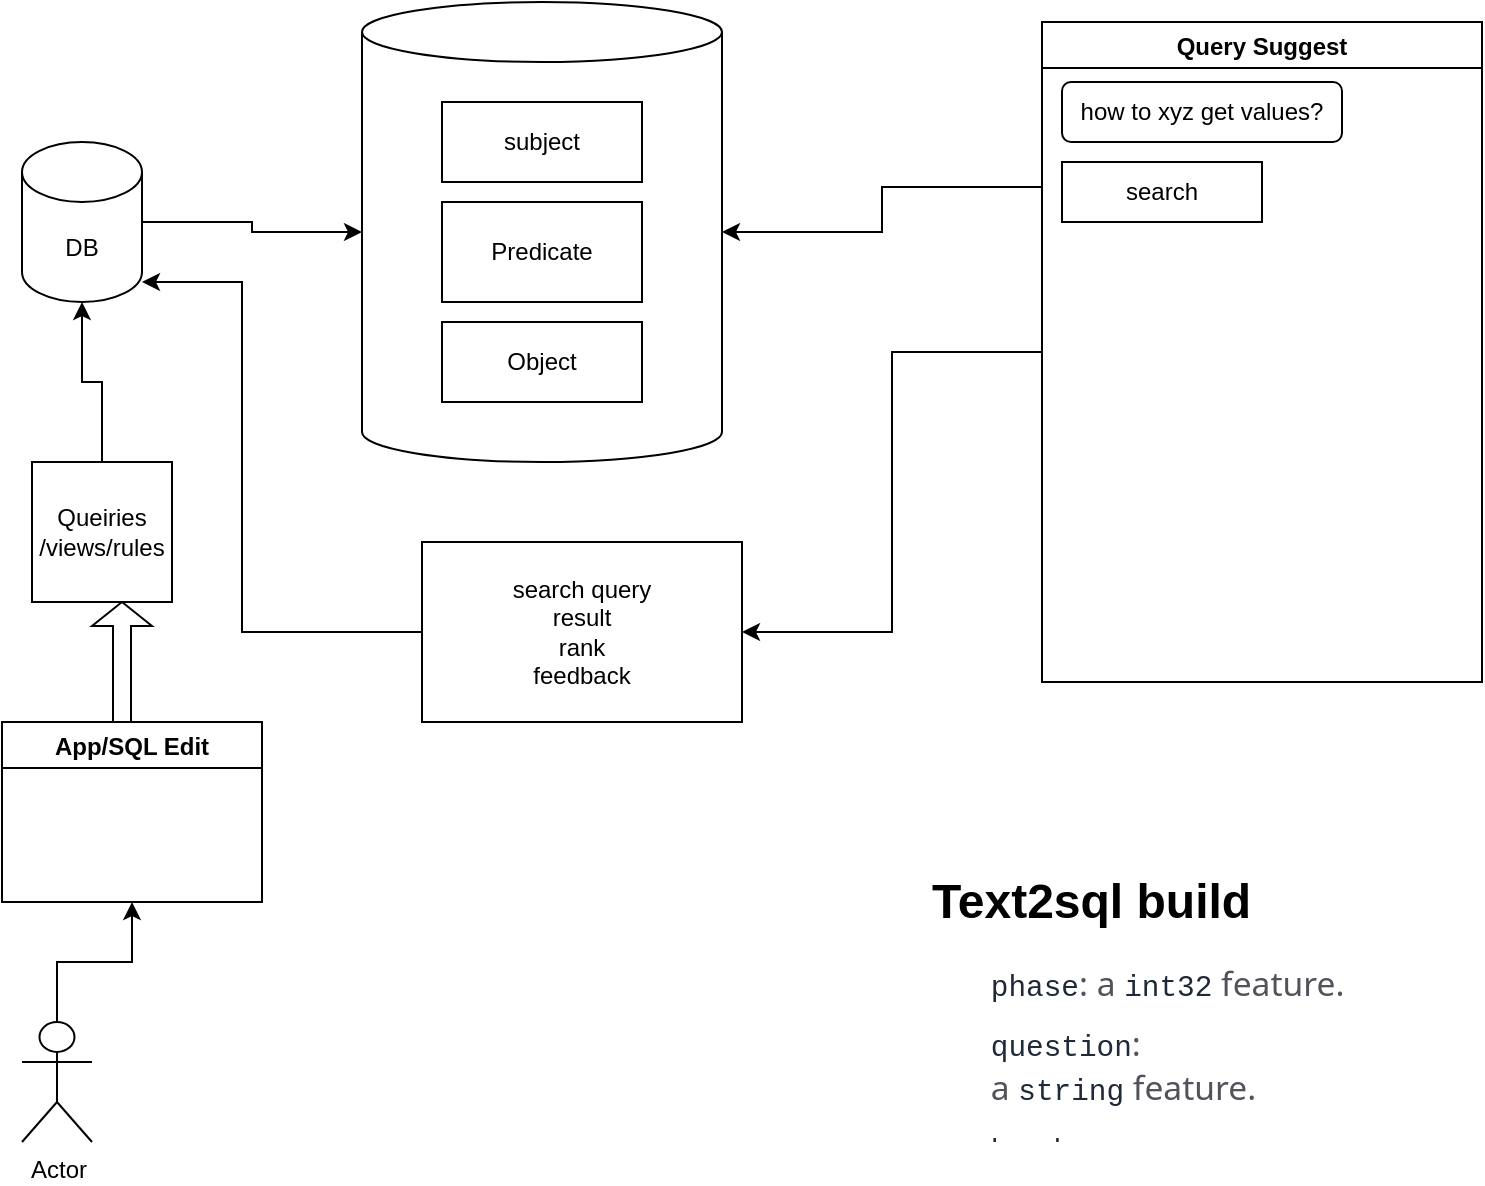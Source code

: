 <mxfile version="19.0.0" type="github">
  <diagram id="ajMDgtF05356Bjz6rZ9x" name="Page-1">
    <mxGraphModel dx="1182" dy="586" grid="1" gridSize="10" guides="1" tooltips="1" connect="1" arrows="1" fold="1" page="1" pageScale="1" pageWidth="850" pageHeight="1100" math="0" shadow="0">
      <root>
        <mxCell id="0" />
        <mxCell id="1" parent="0" />
        <mxCell id="HvyeVBYdLzpq13RNhfr6-5" value="" style="shape=cylinder3;whiteSpace=wrap;html=1;boundedLbl=1;backgroundOutline=1;size=15;" vertex="1" parent="1">
          <mxGeometry x="260" y="60" width="180" height="230" as="geometry" />
        </mxCell>
        <mxCell id="HvyeVBYdLzpq13RNhfr6-1" value="subject" style="rounded=0;whiteSpace=wrap;html=1;" vertex="1" parent="1">
          <mxGeometry x="300" y="110" width="100" height="40" as="geometry" />
        </mxCell>
        <mxCell id="HvyeVBYdLzpq13RNhfr6-15" style="edgeStyle=orthogonalEdgeStyle;rounded=0;orthogonalLoop=1;jettySize=auto;html=1;" edge="1" parent="1" source="HvyeVBYdLzpq13RNhfr6-2" target="HvyeVBYdLzpq13RNhfr6-5">
          <mxGeometry relative="1" as="geometry" />
        </mxCell>
        <mxCell id="HvyeVBYdLzpq13RNhfr6-2" value="DB" style="shape=cylinder3;whiteSpace=wrap;html=1;boundedLbl=1;backgroundOutline=1;size=15;" vertex="1" parent="1">
          <mxGeometry x="90" y="130" width="60" height="80" as="geometry" />
        </mxCell>
        <mxCell id="HvyeVBYdLzpq13RNhfr6-3" value="Predicate" style="rounded=0;whiteSpace=wrap;html=1;" vertex="1" parent="1">
          <mxGeometry x="300" y="160" width="100" height="50" as="geometry" />
        </mxCell>
        <mxCell id="HvyeVBYdLzpq13RNhfr6-4" value="Object" style="rounded=0;whiteSpace=wrap;html=1;" vertex="1" parent="1">
          <mxGeometry x="300" y="220" width="100" height="40" as="geometry" />
        </mxCell>
        <mxCell id="HvyeVBYdLzpq13RNhfr6-14" style="edgeStyle=orthogonalEdgeStyle;rounded=0;orthogonalLoop=1;jettySize=auto;html=1;entryX=0.5;entryY=1;entryDx=0;entryDy=0;entryPerimeter=0;" edge="1" parent="1" source="HvyeVBYdLzpq13RNhfr6-6" target="HvyeVBYdLzpq13RNhfr6-2">
          <mxGeometry relative="1" as="geometry" />
        </mxCell>
        <mxCell id="HvyeVBYdLzpq13RNhfr6-6" value="Queiries&lt;br&gt;/views/rules" style="whiteSpace=wrap;html=1;aspect=fixed;" vertex="1" parent="1">
          <mxGeometry x="95" y="290" width="70" height="70" as="geometry" />
        </mxCell>
        <mxCell id="HvyeVBYdLzpq13RNhfr6-7" value="&lt;h1&gt;Text2sql build&lt;/h1&gt;&lt;div&gt;&lt;ul style=&quot;border-width: 0px; border-style: solid; border-color: rgba(229,231,235,var(--tw-border-opacity)); border-image: initial; box-sizing: border-box; --tw-translate-x:0; --tw-translate-y:0; --tw-rotate:0; --tw-skew-x:0; --tw-skew-y:0; --tw-scale-x:1; --tw-scale-y:1; --tw-transform:translateX(var(--tw-translate-x)) translateY(var(--tw-translate-y)) rotate(var(--tw-rotate)) skewX(var(--tw-skew-x)) skewY(var(--tw-skew-y)) scaleX(var(--tw-scale-x)) scaleY(var(--tw-scale-y)); --tw-border-opacity:1; --tw-ring-inset:var(--tw-empty, ); --tw-ring-offset-width:0px; --tw-ring-offset-color:#fff; --tw-ring-color:rgba(59,130,246,0.5); --tw-ring-offset-shadow:0 0 #0000; --tw-ring-shadow:0 0 #0000; --tw-shadow:0 0 #0000; --tw-blur:var(--tw-empty, ); --tw-brightness:var(--tw-empty, ); --tw-contrast:var(--tw-empty, ); --tw-grayscale:var(--tw-empty, ); --tw-hue-rotate:var(--tw-empty, ); --tw-invert:var(--tw-empty, ); --tw-saturate:var(--tw-empty, ); --tw-sepia:var(--tw-empty, ); --tw-drop-shadow:var(--tw-empty, ); --tw-filter:var(--tw-blur) var(--tw-brightness) var(--tw-contrast) var(--tw-grayscale) var(--tw-hue-rotate) var(--tw-invert) var(--tw-saturate) var(--tw-sepia) var(--tw-drop-shadow); --tw-backdrop-blur:var(--tw-empty, ); --tw-backdrop-brightness:var(--tw-empty, ); --tw-backdrop-contrast:var(--tw-empty, ); --tw-backdrop-grayscale:var(--tw-empty, ); --tw-backdrop-hue-rotate:var(--tw-empty, ); --tw-backdrop-invert:var(--tw-empty, ); --tw-backdrop-opacity:var(--tw-empty, ); --tw-backdrop-saturate:var(--tw-empty, ); --tw-backdrop-sepia:var(--tw-empty, ); --tw-backdrop-filter:var(--tw-backdrop-blur) var(--tw-backdrop-brightness) var(--tw-backdrop-contrast) var(--tw-backdrop-grayscale) var(--tw-backdrop-hue-rotate) var(--tw-backdrop-invert) var(--tw-backdrop-opacity) var(--tw-backdrop-saturate) var(--tw-backdrop-sepia); margin: 0px 0px 1.25em; padding: 0px; list-style: none; color: rgb(82, 82, 91); font-family: &amp;quot;Source Sans Pro&amp;quot;, ui-sans-serif, system-ui, -apple-system, BlinkMacSystemFont, &amp;quot;Segoe UI&amp;quot;, Roboto, &amp;quot;Helvetica Neue&amp;quot;, Arial, &amp;quot;Noto Sans&amp;quot;, sans-serif, &amp;quot;Apple Color Emoji&amp;quot;, &amp;quot;Segoe UI Emoji&amp;quot;, &amp;quot;Segoe UI Symbol&amp;quot;, &amp;quot;Noto Color Emoji&amp;quot;; font-size: 16.8px; background-color: rgb(255, 255, 255);&quot;&gt;&lt;li style=&quot;border-width: 0px; border-style: solid; border-color: rgba(229,231,235,var(--tw-border-opacity)); border-image: initial; box-sizing: border-box; --tw-translate-x:0; --tw-translate-y:0; --tw-rotate:0; --tw-skew-x:0; --tw-skew-y:0; --tw-scale-x:1; --tw-scale-y:1; --tw-transform:translateX(var(--tw-translate-x)) translateY(var(--tw-translate-y)) rotate(var(--tw-rotate)) skewX(var(--tw-skew-x)) skewY(var(--tw-skew-y)) scaleX(var(--tw-scale-x)) scaleY(var(--tw-scale-y)); --tw-border-opacity:1; --tw-ring-inset:var(--tw-empty, ); --tw-ring-offset-width:0px; --tw-ring-offset-color:#fff; --tw-ring-color:rgba(59,130,246,0.5); --tw-ring-offset-shadow:0 0 #0000; --tw-ring-shadow:0 0 #0000; --tw-shadow:0 0 #0000; --tw-blur:var(--tw-empty, ); --tw-brightness:var(--tw-empty, ); --tw-contrast:var(--tw-empty, ); --tw-grayscale:var(--tw-empty, ); --tw-hue-rotate:var(--tw-empty, ); --tw-invert:var(--tw-empty, ); --tw-saturate:var(--tw-empty, ); --tw-sepia:var(--tw-empty, ); --tw-drop-shadow:var(--tw-empty, ); --tw-filter:var(--tw-blur) var(--tw-brightness) var(--tw-contrast) var(--tw-grayscale) var(--tw-hue-rotate) var(--tw-invert) var(--tw-saturate) var(--tw-sepia) var(--tw-drop-shadow); --tw-backdrop-blur:var(--tw-empty, ); --tw-backdrop-brightness:var(--tw-empty, ); --tw-backdrop-contrast:var(--tw-empty, ); --tw-backdrop-grayscale:var(--tw-empty, ); --tw-backdrop-hue-rotate:var(--tw-empty, ); --tw-backdrop-invert:var(--tw-empty, ); --tw-backdrop-opacity:var(--tw-empty, ); --tw-backdrop-saturate:var(--tw-empty, ); --tw-backdrop-sepia:var(--tw-empty, ); --tw-backdrop-filter:var(--tw-backdrop-blur) var(--tw-backdrop-brightness) var(--tw-backdrop-contrast) var(--tw-backdrop-grayscale) var(--tw-backdrop-hue-rotate) var(--tw-backdrop-invert) var(--tw-backdrop-opacity) var(--tw-backdrop-saturate) var(--tw-backdrop-sepia); margin-bottom: 0.5em; margin-top: 0.5em; padding-left: 1.75em; position: relative;&quot;&gt;&lt;code style=&quot;border-width: 0px; border-style: solid; border-color: rgba(229,231,235,var(--tw-border-opacity)); border-image: initial; box-sizing: border-box; --tw-translate-x:0; --tw-translate-y:0; --tw-rotate:0; --tw-skew-x:0; --tw-skew-y:0; --tw-scale-x:1; --tw-scale-y:1; --tw-transform:translateX(var(--tw-translate-x)) translateY(var(--tw-translate-y)) rotate(var(--tw-rotate)) skewX(var(--tw-skew-x)) skewY(var(--tw-skew-y)) scaleX(var(--tw-scale-x)) scaleY(var(--tw-scale-y)); --tw-border-opacity:1; --tw-ring-inset:var(--tw-empty, ); --tw-ring-offset-width:0px; --tw-ring-offset-color:#fff; --tw-ring-color:rgba(59,130,246,0.5); --tw-ring-offset-shadow:0 0 #0000; --tw-ring-shadow:0 0 #0000; --tw-shadow:0 0 #0000; --tw-blur:var(--tw-empty, ); --tw-brightness:var(--tw-empty, ); --tw-contrast:var(--tw-empty, ); --tw-grayscale:var(--tw-empty, ); --tw-hue-rotate:var(--tw-empty, ); --tw-invert:var(--tw-empty, ); --tw-saturate:var(--tw-empty, ); --tw-sepia:var(--tw-empty, ); --tw-drop-shadow:var(--tw-empty, ); --tw-filter:var(--tw-blur) var(--tw-brightness) var(--tw-contrast) var(--tw-grayscale) var(--tw-hue-rotate) var(--tw-invert) var(--tw-saturate) var(--tw-sepia) var(--tw-drop-shadow); --tw-backdrop-blur:var(--tw-empty, ); --tw-backdrop-brightness:var(--tw-empty, ); --tw-backdrop-contrast:var(--tw-empty, ); --tw-backdrop-grayscale:var(--tw-empty, ); --tw-backdrop-hue-rotate:var(--tw-empty, ); --tw-backdrop-invert:var(--tw-empty, ); --tw-backdrop-opacity:var(--tw-empty, ); --tw-backdrop-saturate:var(--tw-empty, ); --tw-backdrop-sepia:var(--tw-empty, ); --tw-backdrop-filter:var(--tw-backdrop-blur) var(--tw-backdrop-brightness) var(--tw-backdrop-contrast) var(--tw-backdrop-grayscale) var(--tw-backdrop-hue-rotate) var(--tw-backdrop-invert) var(--tw-backdrop-opacity) var(--tw-backdrop-saturate) var(--tw-backdrop-sepia); font-family: &amp;quot;IBM Plex Mono&amp;quot;, ui-monospace, SFMono-Regular, Menlo, Monaco, Consolas, &amp;quot;Liberation Mono&amp;quot;, &amp;quot;Courier New&amp;quot;, monospace; font-size: 0.875em; color: rgba(31,41,55,var(--tw-text-opacity)); --tw-text-opacity:1; margin-top: 1.25em;&quot;&gt;phase&lt;/code&gt;: a&amp;nbsp;&lt;code style=&quot;border-width: 0px; border-style: solid; border-color: rgba(229,231,235,var(--tw-border-opacity)); border-image: initial; box-sizing: border-box; --tw-translate-x:0; --tw-translate-y:0; --tw-rotate:0; --tw-skew-x:0; --tw-skew-y:0; --tw-scale-x:1; --tw-scale-y:1; --tw-transform:translateX(var(--tw-translate-x)) translateY(var(--tw-translate-y)) rotate(var(--tw-rotate)) skewX(var(--tw-skew-x)) skewY(var(--tw-skew-y)) scaleX(var(--tw-scale-x)) scaleY(var(--tw-scale-y)); --tw-border-opacity:1; --tw-ring-inset:var(--tw-empty, ); --tw-ring-offset-width:0px; --tw-ring-offset-color:#fff; --tw-ring-color:rgba(59,130,246,0.5); --tw-ring-offset-shadow:0 0 #0000; --tw-ring-shadow:0 0 #0000; --tw-shadow:0 0 #0000; --tw-blur:var(--tw-empty, ); --tw-brightness:var(--tw-empty, ); --tw-contrast:var(--tw-empty, ); --tw-grayscale:var(--tw-empty, ); --tw-hue-rotate:var(--tw-empty, ); --tw-invert:var(--tw-empty, ); --tw-saturate:var(--tw-empty, ); --tw-sepia:var(--tw-empty, ); --tw-drop-shadow:var(--tw-empty, ); --tw-filter:var(--tw-blur) var(--tw-brightness) var(--tw-contrast) var(--tw-grayscale) var(--tw-hue-rotate) var(--tw-invert) var(--tw-saturate) var(--tw-sepia) var(--tw-drop-shadow); --tw-backdrop-blur:var(--tw-empty, ); --tw-backdrop-brightness:var(--tw-empty, ); --tw-backdrop-contrast:var(--tw-empty, ); --tw-backdrop-grayscale:var(--tw-empty, ); --tw-backdrop-hue-rotate:var(--tw-empty, ); --tw-backdrop-invert:var(--tw-empty, ); --tw-backdrop-opacity:var(--tw-empty, ); --tw-backdrop-saturate:var(--tw-empty, ); --tw-backdrop-sepia:var(--tw-empty, ); --tw-backdrop-filter:var(--tw-backdrop-blur) var(--tw-backdrop-brightness) var(--tw-backdrop-contrast) var(--tw-backdrop-grayscale) var(--tw-backdrop-hue-rotate) var(--tw-backdrop-invert) var(--tw-backdrop-opacity) var(--tw-backdrop-saturate) var(--tw-backdrop-sepia); font-family: &amp;quot;IBM Plex Mono&amp;quot;, ui-monospace, SFMono-Regular, Menlo, Monaco, Consolas, &amp;quot;Liberation Mono&amp;quot;, &amp;quot;Courier New&amp;quot;, monospace; font-size: 0.875em; color: rgba(31,41,55,var(--tw-text-opacity)); --tw-text-opacity:1; margin-bottom: 1.25em;&quot;&gt;int32&lt;/code&gt;&amp;nbsp;feature.&lt;/li&gt;&lt;li style=&quot;border-width: 0px; border-style: solid; border-color: rgba(229,231,235,var(--tw-border-opacity)); border-image: initial; box-sizing: border-box; --tw-translate-x:0; --tw-translate-y:0; --tw-rotate:0; --tw-skew-x:0; --tw-skew-y:0; --tw-scale-x:1; --tw-scale-y:1; --tw-transform:translateX(var(--tw-translate-x)) translateY(var(--tw-translate-y)) rotate(var(--tw-rotate)) skewX(var(--tw-skew-x)) skewY(var(--tw-skew-y)) scaleX(var(--tw-scale-x)) scaleY(var(--tw-scale-y)); --tw-border-opacity:1; --tw-ring-inset:var(--tw-empty, ); --tw-ring-offset-width:0px; --tw-ring-offset-color:#fff; --tw-ring-color:rgba(59,130,246,0.5); --tw-ring-offset-shadow:0 0 #0000; --tw-ring-shadow:0 0 #0000; --tw-shadow:0 0 #0000; --tw-blur:var(--tw-empty, ); --tw-brightness:var(--tw-empty, ); --tw-contrast:var(--tw-empty, ); --tw-grayscale:var(--tw-empty, ); --tw-hue-rotate:var(--tw-empty, ); --tw-invert:var(--tw-empty, ); --tw-saturate:var(--tw-empty, ); --tw-sepia:var(--tw-empty, ); --tw-drop-shadow:var(--tw-empty, ); --tw-filter:var(--tw-blur) var(--tw-brightness) var(--tw-contrast) var(--tw-grayscale) var(--tw-hue-rotate) var(--tw-invert) var(--tw-saturate) var(--tw-sepia) var(--tw-drop-shadow); --tw-backdrop-blur:var(--tw-empty, ); --tw-backdrop-brightness:var(--tw-empty, ); --tw-backdrop-contrast:var(--tw-empty, ); --tw-backdrop-grayscale:var(--tw-empty, ); --tw-backdrop-hue-rotate:var(--tw-empty, ); --tw-backdrop-invert:var(--tw-empty, ); --tw-backdrop-opacity:var(--tw-empty, ); --tw-backdrop-saturate:var(--tw-empty, ); --tw-backdrop-sepia:var(--tw-empty, ); --tw-backdrop-filter:var(--tw-backdrop-blur) var(--tw-backdrop-brightness) var(--tw-backdrop-contrast) var(--tw-backdrop-grayscale) var(--tw-backdrop-hue-rotate) var(--tw-backdrop-invert) var(--tw-backdrop-opacity) var(--tw-backdrop-saturate) var(--tw-backdrop-sepia); margin-bottom: 0.5em; margin-top: 0.5em; padding-left: 1.75em; position: relative;&quot;&gt;&lt;code style=&quot;border-width: 0px; border-style: solid; border-color: rgba(229,231,235,var(--tw-border-opacity)); border-image: initial; box-sizing: border-box; --tw-translate-x:0; --tw-translate-y:0; --tw-rotate:0; --tw-skew-x:0; --tw-skew-y:0; --tw-scale-x:1; --tw-scale-y:1; --tw-transform:translateX(var(--tw-translate-x)) translateY(var(--tw-translate-y)) rotate(var(--tw-rotate)) skewX(var(--tw-skew-x)) skewY(var(--tw-skew-y)) scaleX(var(--tw-scale-x)) scaleY(var(--tw-scale-y)); --tw-border-opacity:1; --tw-ring-inset:var(--tw-empty, ); --tw-ring-offset-width:0px; --tw-ring-offset-color:#fff; --tw-ring-color:rgba(59,130,246,0.5); --tw-ring-offset-shadow:0 0 #0000; --tw-ring-shadow:0 0 #0000; --tw-shadow:0 0 #0000; --tw-blur:var(--tw-empty, ); --tw-brightness:var(--tw-empty, ); --tw-contrast:var(--tw-empty, ); --tw-grayscale:var(--tw-empty, ); --tw-hue-rotate:var(--tw-empty, ); --tw-invert:var(--tw-empty, ); --tw-saturate:var(--tw-empty, ); --tw-sepia:var(--tw-empty, ); --tw-drop-shadow:var(--tw-empty, ); --tw-filter:var(--tw-blur) var(--tw-brightness) var(--tw-contrast) var(--tw-grayscale) var(--tw-hue-rotate) var(--tw-invert) var(--tw-saturate) var(--tw-sepia) var(--tw-drop-shadow); --tw-backdrop-blur:var(--tw-empty, ); --tw-backdrop-brightness:var(--tw-empty, ); --tw-backdrop-contrast:var(--tw-empty, ); --tw-backdrop-grayscale:var(--tw-empty, ); --tw-backdrop-hue-rotate:var(--tw-empty, ); --tw-backdrop-invert:var(--tw-empty, ); --tw-backdrop-opacity:var(--tw-empty, ); --tw-backdrop-saturate:var(--tw-empty, ); --tw-backdrop-sepia:var(--tw-empty, ); --tw-backdrop-filter:var(--tw-backdrop-blur) var(--tw-backdrop-brightness) var(--tw-backdrop-contrast) var(--tw-backdrop-grayscale) var(--tw-backdrop-hue-rotate) var(--tw-backdrop-invert) var(--tw-backdrop-opacity) var(--tw-backdrop-saturate) var(--tw-backdrop-sepia); font-family: &amp;quot;IBM Plex Mono&amp;quot;, ui-monospace, SFMono-Regular, Menlo, Monaco, Consolas, &amp;quot;Liberation Mono&amp;quot;, &amp;quot;Courier New&amp;quot;, monospace; font-size: 0.875em; color: rgba(31,41,55,var(--tw-text-opacity)); --tw-text-opacity:1; margin-top: 1.25em;&quot;&gt;question&lt;/code&gt;: a&amp;nbsp;&lt;code style=&quot;border-width: 0px; border-style: solid; border-color: rgba(229,231,235,var(--tw-border-opacity)); border-image: initial; box-sizing: border-box; --tw-translate-x:0; --tw-translate-y:0; --tw-rotate:0; --tw-skew-x:0; --tw-skew-y:0; --tw-scale-x:1; --tw-scale-y:1; --tw-transform:translateX(var(--tw-translate-x)) translateY(var(--tw-translate-y)) rotate(var(--tw-rotate)) skewX(var(--tw-skew-x)) skewY(var(--tw-skew-y)) scaleX(var(--tw-scale-x)) scaleY(var(--tw-scale-y)); --tw-border-opacity:1; --tw-ring-inset:var(--tw-empty, ); --tw-ring-offset-width:0px; --tw-ring-offset-color:#fff; --tw-ring-color:rgba(59,130,246,0.5); --tw-ring-offset-shadow:0 0 #0000; --tw-ring-shadow:0 0 #0000; --tw-shadow:0 0 #0000; --tw-blur:var(--tw-empty, ); --tw-brightness:var(--tw-empty, ); --tw-contrast:var(--tw-empty, ); --tw-grayscale:var(--tw-empty, ); --tw-hue-rotate:var(--tw-empty, ); --tw-invert:var(--tw-empty, ); --tw-saturate:var(--tw-empty, ); --tw-sepia:var(--tw-empty, ); --tw-drop-shadow:var(--tw-empty, ); --tw-filter:var(--tw-blur) var(--tw-brightness) var(--tw-contrast) var(--tw-grayscale) var(--tw-hue-rotate) var(--tw-invert) var(--tw-saturate) var(--tw-sepia) var(--tw-drop-shadow); --tw-backdrop-blur:var(--tw-empty, ); --tw-backdrop-brightness:var(--tw-empty, ); --tw-backdrop-contrast:var(--tw-empty, ); --tw-backdrop-grayscale:var(--tw-empty, ); --tw-backdrop-hue-rotate:var(--tw-empty, ); --tw-backdrop-invert:var(--tw-empty, ); --tw-backdrop-opacity:var(--tw-empty, ); --tw-backdrop-saturate:var(--tw-empty, ); --tw-backdrop-sepia:var(--tw-empty, ); --tw-backdrop-filter:var(--tw-backdrop-blur) var(--tw-backdrop-brightness) var(--tw-backdrop-contrast) var(--tw-backdrop-grayscale) var(--tw-backdrop-hue-rotate) var(--tw-backdrop-invert) var(--tw-backdrop-opacity) var(--tw-backdrop-saturate) var(--tw-backdrop-sepia); font-family: &amp;quot;IBM Plex Mono&amp;quot;, ui-monospace, SFMono-Regular, Menlo, Monaco, Consolas, &amp;quot;Liberation Mono&amp;quot;, &amp;quot;Courier New&amp;quot;, monospace; font-size: 0.875em; color: rgba(31,41,55,var(--tw-text-opacity)); --tw-text-opacity:1; margin-bottom: 1.25em;&quot;&gt;string&lt;/code&gt;&amp;nbsp;feature.&lt;/li&gt;&lt;li style=&quot;border-width: 0px; border-style: solid; border-color: rgba(229,231,235,var(--tw-border-opacity)); border-image: initial; box-sizing: border-box; --tw-translate-x:0; --tw-translate-y:0; --tw-rotate:0; --tw-skew-x:0; --tw-skew-y:0; --tw-scale-x:1; --tw-scale-y:1; --tw-transform:translateX(var(--tw-translate-x)) translateY(var(--tw-translate-y)) rotate(var(--tw-rotate)) skewX(var(--tw-skew-x)) skewY(var(--tw-skew-y)) scaleX(var(--tw-scale-x)) scaleY(var(--tw-scale-y)); --tw-border-opacity:1; --tw-ring-inset:var(--tw-empty, ); --tw-ring-offset-width:0px; --tw-ring-offset-color:#fff; --tw-ring-color:rgba(59,130,246,0.5); --tw-ring-offset-shadow:0 0 #0000; --tw-ring-shadow:0 0 #0000; --tw-shadow:0 0 #0000; --tw-blur:var(--tw-empty, ); --tw-brightness:var(--tw-empty, ); --tw-contrast:var(--tw-empty, ); --tw-grayscale:var(--tw-empty, ); --tw-hue-rotate:var(--tw-empty, ); --tw-invert:var(--tw-empty, ); --tw-saturate:var(--tw-empty, ); --tw-sepia:var(--tw-empty, ); --tw-drop-shadow:var(--tw-empty, ); --tw-filter:var(--tw-blur) var(--tw-brightness) var(--tw-contrast) var(--tw-grayscale) var(--tw-hue-rotate) var(--tw-invert) var(--tw-saturate) var(--tw-sepia) var(--tw-drop-shadow); --tw-backdrop-blur:var(--tw-empty, ); --tw-backdrop-brightness:var(--tw-empty, ); --tw-backdrop-contrast:var(--tw-empty, ); --tw-backdrop-grayscale:var(--tw-empty, ); --tw-backdrop-hue-rotate:var(--tw-empty, ); --tw-backdrop-invert:var(--tw-empty, ); --tw-backdrop-opacity:var(--tw-empty, ); --tw-backdrop-saturate:var(--tw-empty, ); --tw-backdrop-sepia:var(--tw-empty, ); --tw-backdrop-filter:var(--tw-backdrop-blur) var(--tw-backdrop-brightness) var(--tw-backdrop-contrast) var(--tw-backdrop-grayscale) var(--tw-backdrop-hue-rotate) var(--tw-backdrop-invert) var(--tw-backdrop-opacity) var(--tw-backdrop-saturate) var(--tw-backdrop-sepia); margin-bottom: 0.5em; margin-top: 0.5em; padding-left: 1.75em; position: relative;&quot;&gt;&lt;code style=&quot;border-width: 0px; border-style: solid; border-color: rgba(229,231,235,var(--tw-border-opacity)); border-image: initial; box-sizing: border-box; --tw-translate-x:0; --tw-translate-y:0; --tw-rotate:0; --tw-skew-x:0; --tw-skew-y:0; --tw-scale-x:1; --tw-scale-y:1; --tw-transform:translateX(var(--tw-translate-x)) translateY(var(--tw-translate-y)) rotate(var(--tw-rotate)) skewX(var(--tw-skew-x)) skewY(var(--tw-skew-y)) scaleX(var(--tw-scale-x)) scaleY(var(--tw-scale-y)); --tw-border-opacity:1; --tw-ring-inset:var(--tw-empty, ); --tw-ring-offset-width:0px; --tw-ring-offset-color:#fff; --tw-ring-color:rgba(59,130,246,0.5); --tw-ring-offset-shadow:0 0 #0000; --tw-ring-shadow:0 0 #0000; --tw-shadow:0 0 #0000; --tw-blur:var(--tw-empty, ); --tw-brightness:var(--tw-empty, ); --tw-contrast:var(--tw-empty, ); --tw-grayscale:var(--tw-empty, ); --tw-hue-rotate:var(--tw-empty, ); --tw-invert:var(--tw-empty, ); --tw-saturate:var(--tw-empty, ); --tw-sepia:var(--tw-empty, ); --tw-drop-shadow:var(--tw-empty, ); --tw-filter:var(--tw-blur) var(--tw-brightness) var(--tw-contrast) var(--tw-grayscale) var(--tw-hue-rotate) var(--tw-invert) var(--tw-saturate) var(--tw-sepia) var(--tw-drop-shadow); --tw-backdrop-blur:var(--tw-empty, ); --tw-backdrop-brightness:var(--tw-empty, ); --tw-backdrop-contrast:var(--tw-empty, ); --tw-backdrop-grayscale:var(--tw-empty, ); --tw-backdrop-hue-rotate:var(--tw-empty, ); --tw-backdrop-invert:var(--tw-empty, ); --tw-backdrop-opacity:var(--tw-empty, ); --tw-backdrop-saturate:var(--tw-empty, ); --tw-backdrop-sepia:var(--tw-empty, ); --tw-backdrop-filter:var(--tw-backdrop-blur) var(--tw-backdrop-brightness) var(--tw-backdrop-contrast) var(--tw-backdrop-grayscale) var(--tw-backdrop-hue-rotate) var(--tw-backdrop-invert) var(--tw-backdrop-opacity) var(--tw-backdrop-saturate) var(--tw-backdrop-sepia); font-family: &amp;quot;IBM Plex Mono&amp;quot;, ui-monospace, SFMono-Regular, Menlo, Monaco, Consolas, &amp;quot;Liberation Mono&amp;quot;, &amp;quot;Courier New&amp;quot;, monospace; font-size: 0.875em; color: rgba(31,41,55,var(--tw-text-opacity)); --tw-text-opacity:1; margin-top: 1.25em;&quot;&gt;header&lt;/code&gt;: a&amp;nbsp;&lt;code style=&quot;border-width: 0px; border-style: solid; border-color: rgba(229,231,235,var(--tw-border-opacity)); border-image: initial; box-sizing: border-box; --tw-translate-x:0; --tw-translate-y:0; --tw-rotate:0; --tw-skew-x:0; --tw-skew-y:0; --tw-scale-x:1; --tw-scale-y:1; --tw-transform:translateX(var(--tw-translate-x)) translateY(var(--tw-translate-y)) rotate(var(--tw-rotate)) skewX(var(--tw-skew-x)) skewY(var(--tw-skew-y)) scaleX(var(--tw-scale-x)) scaleY(var(--tw-scale-y)); --tw-border-opacity:1; --tw-ring-inset:var(--tw-empty, ); --tw-ring-offset-width:0px; --tw-ring-offset-color:#fff; --tw-ring-color:rgba(59,130,246,0.5); --tw-ring-offset-shadow:0 0 #0000; --tw-ring-shadow:0 0 #0000; --tw-shadow:0 0 #0000; --tw-blur:var(--tw-empty, ); --tw-brightness:var(--tw-empty, ); --tw-contrast:var(--tw-empty, ); --tw-grayscale:var(--tw-empty, ); --tw-hue-rotate:var(--tw-empty, ); --tw-invert:var(--tw-empty, ); --tw-saturate:var(--tw-empty, ); --tw-sepia:var(--tw-empty, ); --tw-drop-shadow:var(--tw-empty, ); --tw-filter:var(--tw-blur) var(--tw-brightness) var(--tw-contrast) var(--tw-grayscale) var(--tw-hue-rotate) var(--tw-invert) var(--tw-saturate) var(--tw-sepia) var(--tw-drop-shadow); --tw-backdrop-blur:var(--tw-empty, ); --tw-backdrop-brightness:var(--tw-empty, ); --tw-backdrop-contrast:var(--tw-empty, ); --tw-backdrop-grayscale:var(--tw-empty, ); --tw-backdrop-hue-rotate:var(--tw-empty, ); --tw-backdrop-invert:var(--tw-empty, ); --tw-backdrop-opacity:var(--tw-empty, ); --tw-backdrop-saturate:var(--tw-empty, ); --tw-backdrop-sepia:var(--tw-empty, ); --tw-backdrop-filter:var(--tw-backdrop-blur) var(--tw-backdrop-brightness) var(--tw-backdrop-contrast) var(--tw-backdrop-grayscale) var(--tw-backdrop-hue-rotate) var(--tw-backdrop-invert) var(--tw-backdrop-opacity) var(--tw-backdrop-saturate) var(--tw-backdrop-sepia); font-family: &amp;quot;IBM Plex Mono&amp;quot;, ui-monospace, SFMono-Regular, Menlo, Monaco, Consolas, &amp;quot;Liberation Mono&amp;quot;, &amp;quot;Courier New&amp;quot;, monospace; font-size: 0.875em; color: rgba(31,41,55,var(--tw-text-opacity)); --tw-text-opacity:1;&quot;&gt;list&lt;/code&gt;&amp;nbsp;of&amp;nbsp;&lt;code style=&quot;border-width: 0px; border-style: solid; border-color: rgba(229,231,235,var(--tw-border-opacity)); border-image: initial; box-sizing: border-box; --tw-translate-x:0; --tw-translate-y:0; --tw-rotate:0; --tw-skew-x:0; --tw-skew-y:0; --tw-scale-x:1; --tw-scale-y:1; --tw-transform:translateX(var(--tw-translate-x)) translateY(var(--tw-translate-y)) rotate(var(--tw-rotate)) skewX(var(--tw-skew-x)) skewY(var(--tw-skew-y)) scaleX(var(--tw-scale-x)) scaleY(var(--tw-scale-y)); --tw-border-opacity:1; --tw-ring-inset:var(--tw-empty, ); --tw-ring-offset-width:0px; --tw-ring-offset-color:#fff; --tw-ring-color:rgba(59,130,246,0.5); --tw-ring-offset-shadow:0 0 #0000; --tw-ring-shadow:0 0 #0000; --tw-shadow:0 0 #0000; --tw-blur:var(--tw-empty, ); --tw-brightness:var(--tw-empty, ); --tw-contrast:var(--tw-empty, ); --tw-grayscale:var(--tw-empty, ); --tw-hue-rotate:var(--tw-empty, ); --tw-invert:var(--tw-empty, ); --tw-saturate:var(--tw-empty, ); --tw-sepia:var(--tw-empty, ); --tw-drop-shadow:var(--tw-empty, ); --tw-filter:var(--tw-blur) var(--tw-brightness) var(--tw-contrast) var(--tw-grayscale) var(--tw-hue-rotate) var(--tw-invert) var(--tw-saturate) var(--tw-sepia) var(--tw-drop-shadow); --tw-backdrop-blur:var(--tw-empty, ); --tw-backdrop-brightness:var(--tw-empty, ); --tw-backdrop-contrast:var(--tw-empty, ); --tw-backdrop-grayscale:var(--tw-empty, ); --tw-backdrop-hue-rotate:var(--tw-empty, ); --tw-backdrop-invert:var(--tw-empty, ); --tw-backdrop-opacity:var(--tw-empty, ); --tw-backdrop-saturate:var(--tw-empty, ); --tw-backdrop-sepia:var(--tw-empty, ); --tw-backdrop-filter:var(--tw-backdrop-blur) var(--tw-backdrop-brightness) var(--tw-backdrop-contrast) var(--tw-backdrop-grayscale) var(--tw-backdrop-hue-rotate) var(--tw-backdrop-invert) var(--tw-backdrop-opacity) var(--tw-backdrop-saturate) var(--tw-backdrop-sepia); font-family: &amp;quot;IBM Plex Mono&amp;quot;, ui-monospace, SFMono-Regular, Menlo, Monaco, Consolas, &amp;quot;Liberation Mono&amp;quot;, &amp;quot;Courier New&amp;quot;, monospace; font-size: 0.875em; color: rgba(31,41,55,var(--tw-text-opacity)); --tw-text-opacity:1; margin-bottom: 1.25em;&quot;&gt;string&lt;/code&gt;&amp;nbsp;features.&lt;/li&gt;&lt;li style=&quot;border-width: 0px; border-style: solid; border-color: rgba(229,231,235,var(--tw-border-opacity)); border-image: initial; box-sizing: border-box; --tw-translate-x:0; --tw-translate-y:0; --tw-rotate:0; --tw-skew-x:0; --tw-skew-y:0; --tw-scale-x:1; --tw-scale-y:1; --tw-transform:translateX(var(--tw-translate-x)) translateY(var(--tw-translate-y)) rotate(var(--tw-rotate)) skewX(var(--tw-skew-x)) skewY(var(--tw-skew-y)) scaleX(var(--tw-scale-x)) scaleY(var(--tw-scale-y)); --tw-border-opacity:1; --tw-ring-inset:var(--tw-empty, ); --tw-ring-offset-width:0px; --tw-ring-offset-color:#fff; --tw-ring-color:rgba(59,130,246,0.5); --tw-ring-offset-shadow:0 0 #0000; --tw-ring-shadow:0 0 #0000; --tw-shadow:0 0 #0000; --tw-blur:var(--tw-empty, ); --tw-brightness:var(--tw-empty, ); --tw-contrast:var(--tw-empty, ); --tw-grayscale:var(--tw-empty, ); --tw-hue-rotate:var(--tw-empty, ); --tw-invert:var(--tw-empty, ); --tw-saturate:var(--tw-empty, ); --tw-sepia:var(--tw-empty, ); --tw-drop-shadow:var(--tw-empty, ); --tw-filter:var(--tw-blur) var(--tw-brightness) var(--tw-contrast) var(--tw-grayscale) var(--tw-hue-rotate) var(--tw-invert) var(--tw-saturate) var(--tw-sepia) var(--tw-drop-shadow); --tw-backdrop-blur:var(--tw-empty, ); --tw-backdrop-brightness:var(--tw-empty, ); --tw-backdrop-contrast:var(--tw-empty, ); --tw-backdrop-grayscale:var(--tw-empty, ); --tw-backdrop-hue-rotate:var(--tw-empty, ); --tw-backdrop-invert:var(--tw-empty, ); --tw-backdrop-opacity:var(--tw-empty, ); --tw-backdrop-saturate:var(--tw-empty, ); --tw-backdrop-sepia:var(--tw-empty, ); --tw-backdrop-filter:var(--tw-backdrop-blur) var(--tw-backdrop-brightness) var(--tw-backdrop-contrast) var(--tw-backdrop-grayscale) var(--tw-backdrop-hue-rotate) var(--tw-backdrop-invert) var(--tw-backdrop-opacity) var(--tw-backdrop-saturate) var(--tw-backdrop-sepia); margin-bottom: 0.5em; margin-top: 0.5em; padding-left: 1.75em; position: relative;&quot;&gt;&lt;code style=&quot;border-width: 0px; border-style: solid; border-color: rgba(229,231,235,var(--tw-border-opacity)); border-image: initial; box-sizing: border-box; --tw-translate-x:0; --tw-translate-y:0; --tw-rotate:0; --tw-skew-x:0; --tw-skew-y:0; --tw-scale-x:1; --tw-scale-y:1; --tw-transform:translateX(var(--tw-translate-x)) translateY(var(--tw-translate-y)) rotate(var(--tw-rotate)) skewX(var(--tw-skew-x)) skewY(var(--tw-skew-y)) scaleX(var(--tw-scale-x)) scaleY(var(--tw-scale-y)); --tw-border-opacity:1; --tw-ring-inset:var(--tw-empty, ); --tw-ring-offset-width:0px; --tw-ring-offset-color:#fff; --tw-ring-color:rgba(59,130,246,0.5); --tw-ring-offset-shadow:0 0 #0000; --tw-ring-shadow:0 0 #0000; --tw-shadow:0 0 #0000; --tw-blur:var(--tw-empty, ); --tw-brightness:var(--tw-empty, ); --tw-contrast:var(--tw-empty, ); --tw-grayscale:var(--tw-empty, ); --tw-hue-rotate:var(--tw-empty, ); --tw-invert:var(--tw-empty, ); --tw-saturate:var(--tw-empty, ); --tw-sepia:var(--tw-empty, ); --tw-drop-shadow:var(--tw-empty, ); --tw-filter:var(--tw-blur) var(--tw-brightness) var(--tw-contrast) var(--tw-grayscale) var(--tw-hue-rotate) var(--tw-invert) var(--tw-saturate) var(--tw-sepia) var(--tw-drop-shadow); --tw-backdrop-blur:var(--tw-empty, ); --tw-backdrop-brightness:var(--tw-empty, ); --tw-backdrop-contrast:var(--tw-empty, ); --tw-backdrop-grayscale:var(--tw-empty, ); --tw-backdrop-hue-rotate:var(--tw-empty, ); --tw-backdrop-invert:var(--tw-empty, ); --tw-backdrop-opacity:var(--tw-empty, ); --tw-backdrop-saturate:var(--tw-empty, ); --tw-backdrop-sepia:var(--tw-empty, ); --tw-backdrop-filter:var(--tw-backdrop-blur) var(--tw-backdrop-brightness) var(--tw-backdrop-contrast) var(--tw-backdrop-grayscale) var(--tw-backdrop-hue-rotate) var(--tw-backdrop-invert) var(--tw-backdrop-opacity) var(--tw-backdrop-saturate) var(--tw-backdrop-sepia); font-family: &amp;quot;IBM Plex Mono&amp;quot;, ui-monospace, SFMono-Regular, Menlo, Monaco, Consolas, &amp;quot;Liberation Mono&amp;quot;, &amp;quot;Courier New&amp;quot;, monospace; font-size: 0.875em; color: rgba(31,41,55,var(--tw-text-opacity)); --tw-text-opacity:1; margin-top: 1.25em;&quot;&gt;page_title&lt;/code&gt;: a&amp;nbsp;&lt;code style=&quot;border-width: 0px; border-style: solid; border-color: rgba(229,231,235,var(--tw-border-opacity)); border-image: initial; box-sizing: border-box; --tw-translate-x:0; --tw-translate-y:0; --tw-rotate:0; --tw-skew-x:0; --tw-skew-y:0; --tw-scale-x:1; --tw-scale-y:1; --tw-transform:translateX(var(--tw-translate-x)) translateY(var(--tw-translate-y)) rotate(var(--tw-rotate)) skewX(var(--tw-skew-x)) skewY(var(--tw-skew-y)) scaleX(var(--tw-scale-x)) scaleY(var(--tw-scale-y)); --tw-border-opacity:1; --tw-ring-inset:var(--tw-empty, ); --tw-ring-offset-width:0px; --tw-ring-offset-color:#fff; --tw-ring-color:rgba(59,130,246,0.5); --tw-ring-offset-shadow:0 0 #0000; --tw-ring-shadow:0 0 #0000; --tw-shadow:0 0 #0000; --tw-blur:var(--tw-empty, ); --tw-brightness:var(--tw-empty, ); --tw-contrast:var(--tw-empty, ); --tw-grayscale:var(--tw-empty, ); --tw-hue-rotate:var(--tw-empty, ); --tw-invert:var(--tw-empty, ); --tw-saturate:var(--tw-empty, ); --tw-sepia:var(--tw-empty, ); --tw-drop-shadow:var(--tw-empty, ); --tw-filter:var(--tw-blur) var(--tw-brightness) var(--tw-contrast) var(--tw-grayscale) var(--tw-hue-rotate) var(--tw-invert) var(--tw-saturate) var(--tw-sepia) var(--tw-drop-shadow); --tw-backdrop-blur:var(--tw-empty, ); --tw-backdrop-brightness:var(--tw-empty, ); --tw-backdrop-contrast:var(--tw-empty, ); --tw-backdrop-grayscale:var(--tw-empty, ); --tw-backdrop-hue-rotate:var(--tw-empty, ); --tw-backdrop-invert:var(--tw-empty, ); --tw-backdrop-opacity:var(--tw-empty, ); --tw-backdrop-saturate:var(--tw-empty, ); --tw-backdrop-sepia:var(--tw-empty, ); --tw-backdrop-filter:var(--tw-backdrop-blur) var(--tw-backdrop-brightness) var(--tw-backdrop-contrast) var(--tw-backdrop-grayscale) var(--tw-backdrop-hue-rotate) var(--tw-backdrop-invert) var(--tw-backdrop-opacity) var(--tw-backdrop-saturate) var(--tw-backdrop-sepia); font-family: &amp;quot;IBM Plex Mono&amp;quot;, ui-monospace, SFMono-Regular, Menlo, Monaco, Consolas, &amp;quot;Liberation Mono&amp;quot;, &amp;quot;Courier New&amp;quot;, monospace; font-size: 0.875em; color: rgba(31,41,55,var(--tw-text-opacity)); --tw-text-opacity:1; margin-bottom: 1.25em;&quot;&gt;string&lt;/code&gt;&amp;nbsp;feature.&lt;/li&gt;&lt;li style=&quot;border-width: 0px; border-style: solid; border-color: rgba(229,231,235,var(--tw-border-opacity)); border-image: initial; box-sizing: border-box; --tw-translate-x:0; --tw-translate-y:0; --tw-rotate:0; --tw-skew-x:0; --tw-skew-y:0; --tw-scale-x:1; --tw-scale-y:1; --tw-transform:translateX(var(--tw-translate-x)) translateY(var(--tw-translate-y)) rotate(var(--tw-rotate)) skewX(var(--tw-skew-x)) skewY(var(--tw-skew-y)) scaleX(var(--tw-scale-x)) scaleY(var(--tw-scale-y)); --tw-border-opacity:1; --tw-ring-inset:var(--tw-empty, ); --tw-ring-offset-width:0px; --tw-ring-offset-color:#fff; --tw-ring-color:rgba(59,130,246,0.5); --tw-ring-offset-shadow:0 0 #0000; --tw-ring-shadow:0 0 #0000; --tw-shadow:0 0 #0000; --tw-blur:var(--tw-empty, ); --tw-brightness:var(--tw-empty, ); --tw-contrast:var(--tw-empty, ); --tw-grayscale:var(--tw-empty, ); --tw-hue-rotate:var(--tw-empty, ); --tw-invert:var(--tw-empty, ); --tw-saturate:var(--tw-empty, ); --tw-sepia:var(--tw-empty, ); --tw-drop-shadow:var(--tw-empty, ); --tw-filter:var(--tw-blur) var(--tw-brightness) var(--tw-contrast) var(--tw-grayscale) var(--tw-hue-rotate) var(--tw-invert) var(--tw-saturate) var(--tw-sepia) var(--tw-drop-shadow); --tw-backdrop-blur:var(--tw-empty, ); --tw-backdrop-brightness:var(--tw-empty, ); --tw-backdrop-contrast:var(--tw-empty, ); --tw-backdrop-grayscale:var(--tw-empty, ); --tw-backdrop-hue-rotate:var(--tw-empty, ); --tw-backdrop-invert:var(--tw-empty, ); --tw-backdrop-opacity:var(--tw-empty, ); --tw-backdrop-saturate:var(--tw-empty, ); --tw-backdrop-sepia:var(--tw-empty, ); --tw-backdrop-filter:var(--tw-backdrop-blur) var(--tw-backdrop-brightness) var(--tw-backdrop-contrast) var(--tw-backdrop-grayscale) var(--tw-backdrop-hue-rotate) var(--tw-backdrop-invert) var(--tw-backdrop-opacity) var(--tw-backdrop-saturate) var(--tw-backdrop-sepia); margin-bottom: 0.5em; margin-top: 0.5em; padding-left: 1.75em; position: relative;&quot;&gt;&lt;code style=&quot;border-width: 0px; border-style: solid; border-color: rgba(229,231,235,var(--tw-border-opacity)); border-image: initial; box-sizing: border-box; --tw-translate-x:0; --tw-translate-y:0; --tw-rotate:0; --tw-skew-x:0; --tw-skew-y:0; --tw-scale-x:1; --tw-scale-y:1; --tw-transform:translateX(var(--tw-translate-x)) translateY(var(--tw-translate-y)) rotate(var(--tw-rotate)) skewX(var(--tw-skew-x)) skewY(var(--tw-skew-y)) scaleX(var(--tw-scale-x)) scaleY(var(--tw-scale-y)); --tw-border-opacity:1; --tw-ring-inset:var(--tw-empty, ); --tw-ring-offset-width:0px; --tw-ring-offset-color:#fff; --tw-ring-color:rgba(59,130,246,0.5); --tw-ring-offset-shadow:0 0 #0000; --tw-ring-shadow:0 0 #0000; --tw-shadow:0 0 #0000; --tw-blur:var(--tw-empty, ); --tw-brightness:var(--tw-empty, ); --tw-contrast:var(--tw-empty, ); --tw-grayscale:var(--tw-empty, ); --tw-hue-rotate:var(--tw-empty, ); --tw-invert:var(--tw-empty, ); --tw-saturate:var(--tw-empty, ); --tw-sepia:var(--tw-empty, ); --tw-drop-shadow:var(--tw-empty, ); --tw-filter:var(--tw-blur) var(--tw-brightness) var(--tw-contrast) var(--tw-grayscale) var(--tw-hue-rotate) var(--tw-invert) var(--tw-saturate) var(--tw-sepia) var(--tw-drop-shadow); --tw-backdrop-blur:var(--tw-empty, ); --tw-backdrop-brightness:var(--tw-empty, ); --tw-backdrop-contrast:var(--tw-empty, ); --tw-backdrop-grayscale:var(--tw-empty, ); --tw-backdrop-hue-rotate:var(--tw-empty, ); --tw-backdrop-invert:var(--tw-empty, ); --tw-backdrop-opacity:var(--tw-empty, ); --tw-backdrop-saturate:var(--tw-empty, ); --tw-backdrop-sepia:var(--tw-empty, ); --tw-backdrop-filter:var(--tw-backdrop-blur) var(--tw-backdrop-brightness) var(--tw-backdrop-contrast) var(--tw-backdrop-grayscale) var(--tw-backdrop-hue-rotate) var(--tw-backdrop-invert) var(--tw-backdrop-opacity) var(--tw-backdrop-saturate) var(--tw-backdrop-sepia); font-family: &amp;quot;IBM Plex Mono&amp;quot;, ui-monospace, SFMono-Regular, Menlo, Monaco, Consolas, &amp;quot;Liberation Mono&amp;quot;, &amp;quot;Courier New&amp;quot;, monospace; font-size: 0.875em; color: rgba(31,41,55,var(--tw-text-opacity)); --tw-text-opacity:1; margin-top: 1.25em;&quot;&gt;page_id&lt;/code&gt;: a&amp;nbsp;&lt;code style=&quot;border-width: 0px; border-style: solid; border-color: rgba(229,231,235,var(--tw-border-opacity)); border-image: initial; box-sizing: border-box; --tw-translate-x:0; --tw-translate-y:0; --tw-rotate:0; --tw-skew-x:0; --tw-skew-y:0; --tw-scale-x:1; --tw-scale-y:1; --tw-transform:translateX(var(--tw-translate-x)) translateY(var(--tw-translate-y)) rotate(var(--tw-rotate)) skewX(var(--tw-skew-x)) skewY(var(--tw-skew-y)) scaleX(var(--tw-scale-x)) scaleY(var(--tw-scale-y)); --tw-border-opacity:1; --tw-ring-inset:var(--tw-empty, ); --tw-ring-offset-width:0px; --tw-ring-offset-color:#fff; --tw-ring-color:rgba(59,130,246,0.5); --tw-ring-offset-shadow:0 0 #0000; --tw-ring-shadow:0 0 #0000; --tw-shadow:0 0 #0000; --tw-blur:var(--tw-empty, ); --tw-brightness:var(--tw-empty, ); --tw-contrast:var(--tw-empty, ); --tw-grayscale:var(--tw-empty, ); --tw-hue-rotate:var(--tw-empty, ); --tw-invert:var(--tw-empty, ); --tw-saturate:var(--tw-empty, ); --tw-sepia:var(--tw-empty, ); --tw-drop-shadow:var(--tw-empty, ); --tw-filter:var(--tw-blur) var(--tw-brightness) var(--tw-contrast) var(--tw-grayscale) var(--tw-hue-rotate) var(--tw-invert) var(--tw-saturate) var(--tw-sepia) var(--tw-drop-shadow); --tw-backdrop-blur:var(--tw-empty, ); --tw-backdrop-brightness:var(--tw-empty, ); --tw-backdrop-contrast:var(--tw-empty, ); --tw-backdrop-grayscale:var(--tw-empty, ); --tw-backdrop-hue-rotate:var(--tw-empty, ); --tw-backdrop-invert:var(--tw-empty, ); --tw-backdrop-opacity:var(--tw-empty, ); --tw-backdrop-saturate:var(--tw-empty, ); --tw-backdrop-sepia:var(--tw-empty, ); --tw-backdrop-filter:var(--tw-backdrop-blur) var(--tw-backdrop-brightness) var(--tw-backdrop-contrast) var(--tw-backdrop-grayscale) var(--tw-backdrop-hue-rotate) var(--tw-backdrop-invert) var(--tw-backdrop-opacity) var(--tw-backdrop-saturate) var(--tw-backdrop-sepia); font-family: &amp;quot;IBM Plex Mono&amp;quot;, ui-monospace, SFMono-Regular, Menlo, Monaco, Consolas, &amp;quot;Liberation Mono&amp;quot;, &amp;quot;Courier New&amp;quot;, monospace; font-size: 0.875em; color: rgba(31,41,55,var(--tw-text-opacity)); --tw-text-opacity:1; margin-bottom: 1.25em;&quot;&gt;string&lt;/code&gt;&amp;nbsp;feature.&lt;/li&gt;&lt;li style=&quot;border-width: 0px; border-style: solid; border-color: rgba(229,231,235,var(--tw-border-opacity)); border-image: initial; box-sizing: border-box; --tw-translate-x:0; --tw-translate-y:0; --tw-rotate:0; --tw-skew-x:0; --tw-skew-y:0; --tw-scale-x:1; --tw-scale-y:1; --tw-transform:translateX(var(--tw-translate-x)) translateY(var(--tw-translate-y)) rotate(var(--tw-rotate)) skewX(var(--tw-skew-x)) skewY(var(--tw-skew-y)) scaleX(var(--tw-scale-x)) scaleY(var(--tw-scale-y)); --tw-border-opacity:1; --tw-ring-inset:var(--tw-empty, ); --tw-ring-offset-width:0px; --tw-ring-offset-color:#fff; --tw-ring-color:rgba(59,130,246,0.5); --tw-ring-offset-shadow:0 0 #0000; --tw-ring-shadow:0 0 #0000; --tw-shadow:0 0 #0000; --tw-blur:var(--tw-empty, ); --tw-brightness:var(--tw-empty, ); --tw-contrast:var(--tw-empty, ); --tw-grayscale:var(--tw-empty, ); --tw-hue-rotate:var(--tw-empty, ); --tw-invert:var(--tw-empty, ); --tw-saturate:var(--tw-empty, ); --tw-sepia:var(--tw-empty, ); --tw-drop-shadow:var(--tw-empty, ); --tw-filter:var(--tw-blur) var(--tw-brightness) var(--tw-contrast) var(--tw-grayscale) var(--tw-hue-rotate) var(--tw-invert) var(--tw-saturate) var(--tw-sepia) var(--tw-drop-shadow); --tw-backdrop-blur:var(--tw-empty, ); --tw-backdrop-brightness:var(--tw-empty, ); --tw-backdrop-contrast:var(--tw-empty, ); --tw-backdrop-grayscale:var(--tw-empty, ); --tw-backdrop-hue-rotate:var(--tw-empty, ); --tw-backdrop-invert:var(--tw-empty, ); --tw-backdrop-opacity:var(--tw-empty, ); --tw-backdrop-saturate:var(--tw-empty, ); --tw-backdrop-sepia:var(--tw-empty, ); --tw-backdrop-filter:var(--tw-backdrop-blur) var(--tw-backdrop-brightness) var(--tw-backdrop-contrast) var(--tw-backdrop-grayscale) var(--tw-backdrop-hue-rotate) var(--tw-backdrop-invert) var(--tw-backdrop-opacity) var(--tw-backdrop-saturate) var(--tw-backdrop-sepia); margin-bottom: 0.5em; margin-top: 0.5em; padding-left: 1.75em; position: relative;&quot;&gt;&lt;code style=&quot;border-width: 0px; border-style: solid; border-color: rgba(229,231,235,var(--tw-border-opacity)); border-image: initial; box-sizing: border-box; --tw-translate-x:0; --tw-translate-y:0; --tw-rotate:0; --tw-skew-x:0; --tw-skew-y:0; --tw-scale-x:1; --tw-scale-y:1; --tw-transform:translateX(var(--tw-translate-x)) translateY(var(--tw-translate-y)) rotate(var(--tw-rotate)) skewX(var(--tw-skew-x)) skewY(var(--tw-skew-y)) scaleX(var(--tw-scale-x)) scaleY(var(--tw-scale-y)); --tw-border-opacity:1; --tw-ring-inset:var(--tw-empty, ); --tw-ring-offset-width:0px; --tw-ring-offset-color:#fff; --tw-ring-color:rgba(59,130,246,0.5); --tw-ring-offset-shadow:0 0 #0000; --tw-ring-shadow:0 0 #0000; --tw-shadow:0 0 #0000; --tw-blur:var(--tw-empty, ); --tw-brightness:var(--tw-empty, ); --tw-contrast:var(--tw-empty, ); --tw-grayscale:var(--tw-empty, ); --tw-hue-rotate:var(--tw-empty, ); --tw-invert:var(--tw-empty, ); --tw-saturate:var(--tw-empty, ); --tw-sepia:var(--tw-empty, ); --tw-drop-shadow:var(--tw-empty, ); --tw-filter:var(--tw-blur) var(--tw-brightness) var(--tw-contrast) var(--tw-grayscale) var(--tw-hue-rotate) var(--tw-invert) var(--tw-saturate) var(--tw-sepia) var(--tw-drop-shadow); --tw-backdrop-blur:var(--tw-empty, ); --tw-backdrop-brightness:var(--tw-empty, ); --tw-backdrop-contrast:var(--tw-empty, ); --tw-backdrop-grayscale:var(--tw-empty, ); --tw-backdrop-hue-rotate:var(--tw-empty, ); --tw-backdrop-invert:var(--tw-empty, ); --tw-backdrop-opacity:var(--tw-empty, ); --tw-backdrop-saturate:var(--tw-empty, ); --tw-backdrop-sepia:var(--tw-empty, ); --tw-backdrop-filter:var(--tw-backdrop-blur) var(--tw-backdrop-brightness) var(--tw-backdrop-contrast) var(--tw-backdrop-grayscale) var(--tw-backdrop-hue-rotate) var(--tw-backdrop-invert) var(--tw-backdrop-opacity) var(--tw-backdrop-saturate) var(--tw-backdrop-sepia); font-family: &amp;quot;IBM Plex Mono&amp;quot;, ui-monospace, SFMono-Regular, Menlo, Monaco, Consolas, &amp;quot;Liberation Mono&amp;quot;, &amp;quot;Courier New&amp;quot;, monospace; font-size: 0.875em; color: rgba(31,41,55,var(--tw-text-opacity)); --tw-text-opacity:1; margin-top: 1.25em;&quot;&gt;types&lt;/code&gt;: a&amp;nbsp;&lt;code style=&quot;border-width: 0px; border-style: solid; border-color: rgba(229,231,235,var(--tw-border-opacity)); border-image: initial; box-sizing: border-box; --tw-translate-x:0; --tw-translate-y:0; --tw-rotate:0; --tw-skew-x:0; --tw-skew-y:0; --tw-scale-x:1; --tw-scale-y:1; --tw-transform:translateX(var(--tw-translate-x)) translateY(var(--tw-translate-y)) rotate(var(--tw-rotate)) skewX(var(--tw-skew-x)) skewY(var(--tw-skew-y)) scaleX(var(--tw-scale-x)) scaleY(var(--tw-scale-y)); --tw-border-opacity:1; --tw-ring-inset:var(--tw-empty, ); --tw-ring-offset-width:0px; --tw-ring-offset-color:#fff; --tw-ring-color:rgba(59,130,246,0.5); --tw-ring-offset-shadow:0 0 #0000; --tw-ring-shadow:0 0 #0000; --tw-shadow:0 0 #0000; --tw-blur:var(--tw-empty, ); --tw-brightness:var(--tw-empty, ); --tw-contrast:var(--tw-empty, ); --tw-grayscale:var(--tw-empty, ); --tw-hue-rotate:var(--tw-empty, ); --tw-invert:var(--tw-empty, ); --tw-saturate:var(--tw-empty, ); --tw-sepia:var(--tw-empty, ); --tw-drop-shadow:var(--tw-empty, ); --tw-filter:var(--tw-blur) var(--tw-brightness) var(--tw-contrast) var(--tw-grayscale) var(--tw-hue-rotate) var(--tw-invert) var(--tw-saturate) var(--tw-sepia) var(--tw-drop-shadow); --tw-backdrop-blur:var(--tw-empty, ); --tw-backdrop-brightness:var(--tw-empty, ); --tw-backdrop-contrast:var(--tw-empty, ); --tw-backdrop-grayscale:var(--tw-empty, ); --tw-backdrop-hue-rotate:var(--tw-empty, ); --tw-backdrop-invert:var(--tw-empty, ); --tw-backdrop-opacity:var(--tw-empty, ); --tw-backdrop-saturate:var(--tw-empty, ); --tw-backdrop-sepia:var(--tw-empty, ); --tw-backdrop-filter:var(--tw-backdrop-blur) var(--tw-backdrop-brightness) var(--tw-backdrop-contrast) var(--tw-backdrop-grayscale) var(--tw-backdrop-hue-rotate) var(--tw-backdrop-invert) var(--tw-backdrop-opacity) var(--tw-backdrop-saturate) var(--tw-backdrop-sepia); font-family: &amp;quot;IBM Plex Mono&amp;quot;, ui-monospace, SFMono-Regular, Menlo, Monaco, Consolas, &amp;quot;Liberation Mono&amp;quot;, &amp;quot;Courier New&amp;quot;, monospace; font-size: 0.875em; color: rgba(31,41,55,var(--tw-text-opacity)); --tw-text-opacity:1;&quot;&gt;list&lt;/code&gt;&amp;nbsp;of&amp;nbsp;&lt;code style=&quot;border-width: 0px; border-style: solid; border-color: rgba(229,231,235,var(--tw-border-opacity)); border-image: initial; box-sizing: border-box; --tw-translate-x:0; --tw-translate-y:0; --tw-rotate:0; --tw-skew-x:0; --tw-skew-y:0; --tw-scale-x:1; --tw-scale-y:1; --tw-transform:translateX(var(--tw-translate-x)) translateY(var(--tw-translate-y)) rotate(var(--tw-rotate)) skewX(var(--tw-skew-x)) skewY(var(--tw-skew-y)) scaleX(var(--tw-scale-x)) scaleY(var(--tw-scale-y)); --tw-border-opacity:1; --tw-ring-inset:var(--tw-empty, ); --tw-ring-offset-width:0px; --tw-ring-offset-color:#fff; --tw-ring-color:rgba(59,130,246,0.5); --tw-ring-offset-shadow:0 0 #0000; --tw-ring-shadow:0 0 #0000; --tw-shadow:0 0 #0000; --tw-blur:var(--tw-empty, ); --tw-brightness:var(--tw-empty, ); --tw-contrast:var(--tw-empty, ); --tw-grayscale:var(--tw-empty, ); --tw-hue-rotate:var(--tw-empty, ); --tw-invert:var(--tw-empty, ); --tw-saturate:var(--tw-empty, ); --tw-sepia:var(--tw-empty, ); --tw-drop-shadow:var(--tw-empty, ); --tw-filter:var(--tw-blur) var(--tw-brightness) var(--tw-contrast) var(--tw-grayscale) var(--tw-hue-rotate) var(--tw-invert) var(--tw-saturate) var(--tw-sepia) var(--tw-drop-shadow); --tw-backdrop-blur:var(--tw-empty, ); --tw-backdrop-brightness:var(--tw-empty, ); --tw-backdrop-contrast:var(--tw-empty, ); --tw-backdrop-grayscale:var(--tw-empty, ); --tw-backdrop-hue-rotate:var(--tw-empty, ); --tw-backdrop-invert:var(--tw-empty, ); --tw-backdrop-opacity:var(--tw-empty, ); --tw-backdrop-saturate:var(--tw-empty, ); --tw-backdrop-sepia:var(--tw-empty, ); --tw-backdrop-filter:var(--tw-backdrop-blur) var(--tw-backdrop-brightness) var(--tw-backdrop-contrast) var(--tw-backdrop-grayscale) var(--tw-backdrop-hue-rotate) var(--tw-backdrop-invert) var(--tw-backdrop-opacity) var(--tw-backdrop-saturate) var(--tw-backdrop-sepia); font-family: &amp;quot;IBM Plex Mono&amp;quot;, ui-monospace, SFMono-Regular, Menlo, Monaco, Consolas, &amp;quot;Liberation Mono&amp;quot;, &amp;quot;Courier New&amp;quot;, monospace; font-size: 0.875em; color: rgba(31,41,55,var(--tw-text-opacity)); --tw-text-opacity:1; margin-bottom: 1.25em;&quot;&gt;string&lt;/code&gt;&amp;nbsp;features.&lt;/li&gt;&lt;li style=&quot;border-width: 0px; border-style: solid; border-color: rgba(229,231,235,var(--tw-border-opacity)); border-image: initial; box-sizing: border-box; --tw-translate-x:0; --tw-translate-y:0; --tw-rotate:0; --tw-skew-x:0; --tw-skew-y:0; --tw-scale-x:1; --tw-scale-y:1; --tw-transform:translateX(var(--tw-translate-x)) translateY(var(--tw-translate-y)) rotate(var(--tw-rotate)) skewX(var(--tw-skew-x)) skewY(var(--tw-skew-y)) scaleX(var(--tw-scale-x)) scaleY(var(--tw-scale-y)); --tw-border-opacity:1; --tw-ring-inset:var(--tw-empty, ); --tw-ring-offset-width:0px; --tw-ring-offset-color:#fff; --tw-ring-color:rgba(59,130,246,0.5); --tw-ring-offset-shadow:0 0 #0000; --tw-ring-shadow:0 0 #0000; --tw-shadow:0 0 #0000; --tw-blur:var(--tw-empty, ); --tw-brightness:var(--tw-empty, ); --tw-contrast:var(--tw-empty, ); --tw-grayscale:var(--tw-empty, ); --tw-hue-rotate:var(--tw-empty, ); --tw-invert:var(--tw-empty, ); --tw-saturate:var(--tw-empty, ); --tw-sepia:var(--tw-empty, ); --tw-drop-shadow:var(--tw-empty, ); --tw-filter:var(--tw-blur) var(--tw-brightness) var(--tw-contrast) var(--tw-grayscale) var(--tw-hue-rotate) var(--tw-invert) var(--tw-saturate) var(--tw-sepia) var(--tw-drop-shadow); --tw-backdrop-blur:var(--tw-empty, ); --tw-backdrop-brightness:var(--tw-empty, ); --tw-backdrop-contrast:var(--tw-empty, ); --tw-backdrop-grayscale:var(--tw-empty, ); --tw-backdrop-hue-rotate:var(--tw-empty, ); --tw-backdrop-invert:var(--tw-empty, ); --tw-backdrop-opacity:var(--tw-empty, ); --tw-backdrop-saturate:var(--tw-empty, ); --tw-backdrop-sepia:var(--tw-empty, ); --tw-backdrop-filter:var(--tw-backdrop-blur) var(--tw-backdrop-brightness) var(--tw-backdrop-contrast) var(--tw-backdrop-grayscale) var(--tw-backdrop-hue-rotate) var(--tw-backdrop-invert) var(--tw-backdrop-opacity) var(--tw-backdrop-saturate) var(--tw-backdrop-sepia); margin-bottom: 0.5em; margin-top: 0.5em; padding-left: 1.75em; position: relative;&quot;&gt;&lt;code style=&quot;border-width: 0px; border-style: solid; border-color: rgba(229,231,235,var(--tw-border-opacity)); border-image: initial; box-sizing: border-box; --tw-translate-x:0; --tw-translate-y:0; --tw-rotate:0; --tw-skew-x:0; --tw-skew-y:0; --tw-scale-x:1; --tw-scale-y:1; --tw-transform:translateX(var(--tw-translate-x)) translateY(var(--tw-translate-y)) rotate(var(--tw-rotate)) skewX(var(--tw-skew-x)) skewY(var(--tw-skew-y)) scaleX(var(--tw-scale-x)) scaleY(var(--tw-scale-y)); --tw-border-opacity:1; --tw-ring-inset:var(--tw-empty, ); --tw-ring-offset-width:0px; --tw-ring-offset-color:#fff; --tw-ring-color:rgba(59,130,246,0.5); --tw-ring-offset-shadow:0 0 #0000; --tw-ring-shadow:0 0 #0000; --tw-shadow:0 0 #0000; --tw-blur:var(--tw-empty, ); --tw-brightness:var(--tw-empty, ); --tw-contrast:var(--tw-empty, ); --tw-grayscale:var(--tw-empty, ); --tw-hue-rotate:var(--tw-empty, ); --tw-invert:var(--tw-empty, ); --tw-saturate:var(--tw-empty, ); --tw-sepia:var(--tw-empty, ); --tw-drop-shadow:var(--tw-empty, ); --tw-filter:var(--tw-blur) var(--tw-brightness) var(--tw-contrast) var(--tw-grayscale) var(--tw-hue-rotate) var(--tw-invert) var(--tw-saturate) var(--tw-sepia) var(--tw-drop-shadow); --tw-backdrop-blur:var(--tw-empty, ); --tw-backdrop-brightness:var(--tw-empty, ); --tw-backdrop-contrast:var(--tw-empty, ); --tw-backdrop-grayscale:var(--tw-empty, ); --tw-backdrop-hue-rotate:var(--tw-empty, ); --tw-backdrop-invert:var(--tw-empty, ); --tw-backdrop-opacity:var(--tw-empty, ); --tw-backdrop-saturate:var(--tw-empty, ); --tw-backdrop-sepia:var(--tw-empty, ); --tw-backdrop-filter:var(--tw-backdrop-blur) var(--tw-backdrop-brightness) var(--tw-backdrop-contrast) var(--tw-backdrop-grayscale) var(--tw-backdrop-hue-rotate) var(--tw-backdrop-invert) var(--tw-backdrop-opacity) var(--tw-backdrop-saturate) var(--tw-backdrop-sepia); font-family: &amp;quot;IBM Plex Mono&amp;quot;, ui-monospace, SFMono-Regular, Menlo, Monaco, Consolas, &amp;quot;Liberation Mono&amp;quot;, &amp;quot;Courier New&amp;quot;, monospace; font-size: 0.875em; color: rgba(31,41,55,var(--tw-text-opacity)); --tw-text-opacity:1; margin-top: 1.25em;&quot;&gt;id&lt;/code&gt;: a&amp;nbsp;&lt;code style=&quot;border-width: 0px; border-style: solid; border-color: rgba(229,231,235,var(--tw-border-opacity)); border-image: initial; box-sizing: border-box; --tw-translate-x:0; --tw-translate-y:0; --tw-rotate:0; --tw-skew-x:0; --tw-skew-y:0; --tw-scale-x:1; --tw-scale-y:1; --tw-transform:translateX(var(--tw-translate-x)) translateY(var(--tw-translate-y)) rotate(var(--tw-rotate)) skewX(var(--tw-skew-x)) skewY(var(--tw-skew-y)) scaleX(var(--tw-scale-x)) scaleY(var(--tw-scale-y)); --tw-border-opacity:1; --tw-ring-inset:var(--tw-empty, ); --tw-ring-offset-width:0px; --tw-ring-offset-color:#fff; --tw-ring-color:rgba(59,130,246,0.5); --tw-ring-offset-shadow:0 0 #0000; --tw-ring-shadow:0 0 #0000; --tw-shadow:0 0 #0000; --tw-blur:var(--tw-empty, ); --tw-brightness:var(--tw-empty, ); --tw-contrast:var(--tw-empty, ); --tw-grayscale:var(--tw-empty, ); --tw-hue-rotate:var(--tw-empty, ); --tw-invert:var(--tw-empty, ); --tw-saturate:var(--tw-empty, ); --tw-sepia:var(--tw-empty, ); --tw-drop-shadow:var(--tw-empty, ); --tw-filter:var(--tw-blur) var(--tw-brightness) var(--tw-contrast) var(--tw-grayscale) var(--tw-hue-rotate) var(--tw-invert) var(--tw-saturate) var(--tw-sepia) var(--tw-drop-shadow); --tw-backdrop-blur:var(--tw-empty, ); --tw-backdrop-brightness:var(--tw-empty, ); --tw-backdrop-contrast:var(--tw-empty, ); --tw-backdrop-grayscale:var(--tw-empty, ); --tw-backdrop-hue-rotate:var(--tw-empty, ); --tw-backdrop-invert:var(--tw-empty, ); --tw-backdrop-opacity:var(--tw-empty, ); --tw-backdrop-saturate:var(--tw-empty, ); --tw-backdrop-sepia:var(--tw-empty, ); --tw-backdrop-filter:var(--tw-backdrop-blur) var(--tw-backdrop-brightness) var(--tw-backdrop-contrast) var(--tw-backdrop-grayscale) var(--tw-backdrop-hue-rotate) var(--tw-backdrop-invert) var(--tw-backdrop-opacity) var(--tw-backdrop-saturate) var(--tw-backdrop-sepia); font-family: &amp;quot;IBM Plex Mono&amp;quot;, ui-monospace, SFMono-Regular, Menlo, Monaco, Consolas, &amp;quot;Liberation Mono&amp;quot;, &amp;quot;Courier New&amp;quot;, monospace; font-size: 0.875em; color: rgba(31,41,55,var(--tw-text-opacity)); --tw-text-opacity:1; margin-bottom: 1.25em;&quot;&gt;string&lt;/code&gt;&amp;nbsp;feature.&lt;/li&gt;&lt;li style=&quot;border-width: 0px; border-style: solid; border-color: rgba(229,231,235,var(--tw-border-opacity)); border-image: initial; box-sizing: border-box; --tw-translate-x:0; --tw-translate-y:0; --tw-rotate:0; --tw-skew-x:0; --tw-skew-y:0; --tw-scale-x:1; --tw-scale-y:1; --tw-transform:translateX(var(--tw-translate-x)) translateY(var(--tw-translate-y)) rotate(var(--tw-rotate)) skewX(var(--tw-skew-x)) skewY(var(--tw-skew-y)) scaleX(var(--tw-scale-x)) scaleY(var(--tw-scale-y)); --tw-border-opacity:1; --tw-ring-inset:var(--tw-empty, ); --tw-ring-offset-width:0px; --tw-ring-offset-color:#fff; --tw-ring-color:rgba(59,130,246,0.5); --tw-ring-offset-shadow:0 0 #0000; --tw-ring-shadow:0 0 #0000; --tw-shadow:0 0 #0000; --tw-blur:var(--tw-empty, ); --tw-brightness:var(--tw-empty, ); --tw-contrast:var(--tw-empty, ); --tw-grayscale:var(--tw-empty, ); --tw-hue-rotate:var(--tw-empty, ); --tw-invert:var(--tw-empty, ); --tw-saturate:var(--tw-empty, ); --tw-sepia:var(--tw-empty, ); --tw-drop-shadow:var(--tw-empty, ); --tw-filter:var(--tw-blur) var(--tw-brightness) var(--tw-contrast) var(--tw-grayscale) var(--tw-hue-rotate) var(--tw-invert) var(--tw-saturate) var(--tw-sepia) var(--tw-drop-shadow); --tw-backdrop-blur:var(--tw-empty, ); --tw-backdrop-brightness:var(--tw-empty, ); --tw-backdrop-contrast:var(--tw-empty, ); --tw-backdrop-grayscale:var(--tw-empty, ); --tw-backdrop-hue-rotate:var(--tw-empty, ); --tw-backdrop-invert:var(--tw-empty, ); --tw-backdrop-opacity:var(--tw-empty, ); --tw-backdrop-saturate:var(--tw-empty, ); --tw-backdrop-sepia:var(--tw-empty, ); --tw-backdrop-filter:var(--tw-backdrop-blur) var(--tw-backdrop-brightness) var(--tw-backdrop-contrast) var(--tw-backdrop-grayscale) var(--tw-backdrop-hue-rotate) var(--tw-backdrop-invert) var(--tw-backdrop-opacity) var(--tw-backdrop-saturate) var(--tw-backdrop-sepia); margin-bottom: 0.5em; margin-top: 0.5em; padding-left: 1.75em; position: relative;&quot;&gt;&lt;code style=&quot;border-width: 0px; border-style: solid; border-color: rgba(229,231,235,var(--tw-border-opacity)); border-image: initial; box-sizing: border-box; --tw-translate-x:0; --tw-translate-y:0; --tw-rotate:0; --tw-skew-x:0; --tw-skew-y:0; --tw-scale-x:1; --tw-scale-y:1; --tw-transform:translateX(var(--tw-translate-x)) translateY(var(--tw-translate-y)) rotate(var(--tw-rotate)) skewX(var(--tw-skew-x)) skewY(var(--tw-skew-y)) scaleX(var(--tw-scale-x)) scaleY(var(--tw-scale-y)); --tw-border-opacity:1; --tw-ring-inset:var(--tw-empty, ); --tw-ring-offset-width:0px; --tw-ring-offset-color:#fff; --tw-ring-color:rgba(59,130,246,0.5); --tw-ring-offset-shadow:0 0 #0000; --tw-ring-shadow:0 0 #0000; --tw-shadow:0 0 #0000; --tw-blur:var(--tw-empty, ); --tw-brightness:var(--tw-empty, ); --tw-contrast:var(--tw-empty, ); --tw-grayscale:var(--tw-empty, ); --tw-hue-rotate:var(--tw-empty, ); --tw-invert:var(--tw-empty, ); --tw-saturate:var(--tw-empty, ); --tw-sepia:var(--tw-empty, ); --tw-drop-shadow:var(--tw-empty, ); --tw-filter:var(--tw-blur) var(--tw-brightness) var(--tw-contrast) var(--tw-grayscale) var(--tw-hue-rotate) var(--tw-invert) var(--tw-saturate) var(--tw-sepia) var(--tw-drop-shadow); --tw-backdrop-blur:var(--tw-empty, ); --tw-backdrop-brightness:var(--tw-empty, ); --tw-backdrop-contrast:var(--tw-empty, ); --tw-backdrop-grayscale:var(--tw-empty, ); --tw-backdrop-hue-rotate:var(--tw-empty, ); --tw-backdrop-invert:var(--tw-empty, ); --tw-backdrop-opacity:var(--tw-empty, ); --tw-backdrop-saturate:var(--tw-empty, ); --tw-backdrop-sepia:var(--tw-empty, ); --tw-backdrop-filter:var(--tw-backdrop-blur) var(--tw-backdrop-brightness) var(--tw-backdrop-contrast) var(--tw-backdrop-grayscale) var(--tw-backdrop-hue-rotate) var(--tw-backdrop-invert) var(--tw-backdrop-opacity) var(--tw-backdrop-saturate) var(--tw-backdrop-sepia); font-family: &amp;quot;IBM Plex Mono&amp;quot;, ui-monospace, SFMono-Regular, Menlo, Monaco, Consolas, &amp;quot;Liberation Mono&amp;quot;, &amp;quot;Courier New&amp;quot;, monospace; font-size: 0.875em; color: rgba(31,41,55,var(--tw-text-opacity)); --tw-text-opacity:1; margin-top: 1.25em;&quot;&gt;section_title&lt;/code&gt;: a&amp;nbsp;&lt;code style=&quot;border-width: 0px; border-style: solid; border-color: rgba(229,231,235,var(--tw-border-opacity)); border-image: initial; box-sizing: border-box; --tw-translate-x:0; --tw-translate-y:0; --tw-rotate:0; --tw-skew-x:0; --tw-skew-y:0; --tw-scale-x:1; --tw-scale-y:1; --tw-transform:translateX(var(--tw-translate-x)) translateY(var(--tw-translate-y)) rotate(var(--tw-rotate)) skewX(var(--tw-skew-x)) skewY(var(--tw-skew-y)) scaleX(var(--tw-scale-x)) scaleY(var(--tw-scale-y)); --tw-border-opacity:1; --tw-ring-inset:var(--tw-empty, ); --tw-ring-offset-width:0px; --tw-ring-offset-color:#fff; --tw-ring-color:rgba(59,130,246,0.5); --tw-ring-offset-shadow:0 0 #0000; --tw-ring-shadow:0 0 #0000; --tw-shadow:0 0 #0000; --tw-blur:var(--tw-empty, ); --tw-brightness:var(--tw-empty, ); --tw-contrast:var(--tw-empty, ); --tw-grayscale:var(--tw-empty, ); --tw-hue-rotate:var(--tw-empty, ); --tw-invert:var(--tw-empty, ); --tw-saturate:var(--tw-empty, ); --tw-sepia:var(--tw-empty, ); --tw-drop-shadow:var(--tw-empty, ); --tw-filter:var(--tw-blur) var(--tw-brightness) var(--tw-contrast) var(--tw-grayscale) var(--tw-hue-rotate) var(--tw-invert) var(--tw-saturate) var(--tw-sepia) var(--tw-drop-shadow); --tw-backdrop-blur:var(--tw-empty, ); --tw-backdrop-brightness:var(--tw-empty, ); --tw-backdrop-contrast:var(--tw-empty, ); --tw-backdrop-grayscale:var(--tw-empty, ); --tw-backdrop-hue-rotate:var(--tw-empty, ); --tw-backdrop-invert:var(--tw-empty, ); --tw-backdrop-opacity:var(--tw-empty, ); --tw-backdrop-saturate:var(--tw-empty, ); --tw-backdrop-sepia:var(--tw-empty, ); --tw-backdrop-filter:var(--tw-backdrop-blur) var(--tw-backdrop-brightness) var(--tw-backdrop-contrast) var(--tw-backdrop-grayscale) var(--tw-backdrop-hue-rotate) var(--tw-backdrop-invert) var(--tw-backdrop-opacity) var(--tw-backdrop-saturate) var(--tw-backdrop-sepia); font-family: &amp;quot;IBM Plex Mono&amp;quot;, ui-monospace, SFMono-Regular, Menlo, Monaco, Consolas, &amp;quot;Liberation Mono&amp;quot;, &amp;quot;Courier New&amp;quot;, monospace; font-size: 0.875em; color: rgba(31,41,55,var(--tw-text-opacity)); --tw-text-opacity:1; margin-bottom: 1.25em;&quot;&gt;string&lt;/code&gt;&amp;nbsp;feature.&lt;/li&gt;&lt;li style=&quot;border-width: 0px; border-style: solid; border-color: rgba(229,231,235,var(--tw-border-opacity)); border-image: initial; box-sizing: border-box; --tw-translate-x:0; --tw-translate-y:0; --tw-rotate:0; --tw-skew-x:0; --tw-skew-y:0; --tw-scale-x:1; --tw-scale-y:1; --tw-transform:translateX(var(--tw-translate-x)) translateY(var(--tw-translate-y)) rotate(var(--tw-rotate)) skewX(var(--tw-skew-x)) skewY(var(--tw-skew-y)) scaleX(var(--tw-scale-x)) scaleY(var(--tw-scale-y)); --tw-border-opacity:1; --tw-ring-inset:var(--tw-empty, ); --tw-ring-offset-width:0px; --tw-ring-offset-color:#fff; --tw-ring-color:rgba(59,130,246,0.5); --tw-ring-offset-shadow:0 0 #0000; --tw-ring-shadow:0 0 #0000; --tw-shadow:0 0 #0000; --tw-blur:var(--tw-empty, ); --tw-brightness:var(--tw-empty, ); --tw-contrast:var(--tw-empty, ); --tw-grayscale:var(--tw-empty, ); --tw-hue-rotate:var(--tw-empty, ); --tw-invert:var(--tw-empty, ); --tw-saturate:var(--tw-empty, ); --tw-sepia:var(--tw-empty, ); --tw-drop-shadow:var(--tw-empty, ); --tw-filter:var(--tw-blur) var(--tw-brightness) var(--tw-contrast) var(--tw-grayscale) var(--tw-hue-rotate) var(--tw-invert) var(--tw-saturate) var(--tw-sepia) var(--tw-drop-shadow); --tw-backdrop-blur:var(--tw-empty, ); --tw-backdrop-brightness:var(--tw-empty, ); --tw-backdrop-contrast:var(--tw-empty, ); --tw-backdrop-grayscale:var(--tw-empty, ); --tw-backdrop-hue-rotate:var(--tw-empty, ); --tw-backdrop-invert:var(--tw-empty, ); --tw-backdrop-opacity:var(--tw-empty, ); --tw-backdrop-saturate:var(--tw-empty, ); --tw-backdrop-sepia:var(--tw-empty, ); --tw-backdrop-filter:var(--tw-backdrop-blur) var(--tw-backdrop-brightness) var(--tw-backdrop-contrast) var(--tw-backdrop-grayscale) var(--tw-backdrop-hue-rotate) var(--tw-backdrop-invert) var(--tw-backdrop-opacity) var(--tw-backdrop-saturate) var(--tw-backdrop-sepia); margin-bottom: 0.5em; margin-top: 0.5em; padding-left: 1.75em; position: relative;&quot;&gt;&lt;code style=&quot;border-width: 0px; border-style: solid; border-color: rgba(229,231,235,var(--tw-border-opacity)); border-image: initial; box-sizing: border-box; --tw-translate-x:0; --tw-translate-y:0; --tw-rotate:0; --tw-skew-x:0; --tw-skew-y:0; --tw-scale-x:1; --tw-scale-y:1; --tw-transform:translateX(var(--tw-translate-x)) translateY(var(--tw-translate-y)) rotate(var(--tw-rotate)) skewX(var(--tw-skew-x)) skewY(var(--tw-skew-y)) scaleX(var(--tw-scale-x)) scaleY(var(--tw-scale-y)); --tw-border-opacity:1; --tw-ring-inset:var(--tw-empty, ); --tw-ring-offset-width:0px; --tw-ring-offset-color:#fff; --tw-ring-color:rgba(59,130,246,0.5); --tw-ring-offset-shadow:0 0 #0000; --tw-ring-shadow:0 0 #0000; --tw-shadow:0 0 #0000; --tw-blur:var(--tw-empty, ); --tw-brightness:var(--tw-empty, ); --tw-contrast:var(--tw-empty, ); --tw-grayscale:var(--tw-empty, ); --tw-hue-rotate:var(--tw-empty, ); --tw-invert:var(--tw-empty, ); --tw-saturate:var(--tw-empty, ); --tw-sepia:var(--tw-empty, ); --tw-drop-shadow:var(--tw-empty, ); --tw-filter:var(--tw-blur) var(--tw-brightness) var(--tw-contrast) var(--tw-grayscale) var(--tw-hue-rotate) var(--tw-invert) var(--tw-saturate) var(--tw-sepia) var(--tw-drop-shadow); --tw-backdrop-blur:var(--tw-empty, ); --tw-backdrop-brightness:var(--tw-empty, ); --tw-backdrop-contrast:var(--tw-empty, ); --tw-backdrop-grayscale:var(--tw-empty, ); --tw-backdrop-hue-rotate:var(--tw-empty, ); --tw-backdrop-invert:var(--tw-empty, ); --tw-backdrop-opacity:var(--tw-empty, ); --tw-backdrop-saturate:var(--tw-empty, ); --tw-backdrop-sepia:var(--tw-empty, ); --tw-backdrop-filter:var(--tw-backdrop-blur) var(--tw-backdrop-brightness) var(--tw-backdrop-contrast) var(--tw-backdrop-grayscale) var(--tw-backdrop-hue-rotate) var(--tw-backdrop-invert) var(--tw-backdrop-opacity) var(--tw-backdrop-saturate) var(--tw-backdrop-sepia); font-family: &amp;quot;IBM Plex Mono&amp;quot;, ui-monospace, SFMono-Regular, Menlo, Monaco, Consolas, &amp;quot;Liberation Mono&amp;quot;, &amp;quot;Courier New&amp;quot;, monospace; font-size: 0.875em; color: rgba(31,41,55,var(--tw-text-opacity)); --tw-text-opacity:1; margin-top: 1.25em;&quot;&gt;caption&lt;/code&gt;: a&amp;nbsp;&lt;code style=&quot;border-width: 0px; border-style: solid; border-color: rgba(229,231,235,var(--tw-border-opacity)); border-image: initial; box-sizing: border-box; --tw-translate-x:0; --tw-translate-y:0; --tw-rotate:0; --tw-skew-x:0; --tw-skew-y:0; --tw-scale-x:1; --tw-scale-y:1; --tw-transform:translateX(var(--tw-translate-x)) translateY(var(--tw-translate-y)) rotate(var(--tw-rotate)) skewX(var(--tw-skew-x)) skewY(var(--tw-skew-y)) scaleX(var(--tw-scale-x)) scaleY(var(--tw-scale-y)); --tw-border-opacity:1; --tw-ring-inset:var(--tw-empty, ); --tw-ring-offset-width:0px; --tw-ring-offset-color:#fff; --tw-ring-color:rgba(59,130,246,0.5); --tw-ring-offset-shadow:0 0 #0000; --tw-ring-shadow:0 0 #0000; --tw-shadow:0 0 #0000; --tw-blur:var(--tw-empty, ); --tw-brightness:var(--tw-empty, ); --tw-contrast:var(--tw-empty, ); --tw-grayscale:var(--tw-empty, ); --tw-hue-rotate:var(--tw-empty, ); --tw-invert:var(--tw-empty, ); --tw-saturate:var(--tw-empty, ); --tw-sepia:var(--tw-empty, ); --tw-drop-shadow:var(--tw-empty, ); --tw-filter:var(--tw-blur) var(--tw-brightness) var(--tw-contrast) var(--tw-grayscale) var(--tw-hue-rotate) var(--tw-invert) var(--tw-saturate) var(--tw-sepia) var(--tw-drop-shadow); --tw-backdrop-blur:var(--tw-empty, ); --tw-backdrop-brightness:var(--tw-empty, ); --tw-backdrop-contrast:var(--tw-empty, ); --tw-backdrop-grayscale:var(--tw-empty, ); --tw-backdrop-hue-rotate:var(--tw-empty, ); --tw-backdrop-invert:var(--tw-empty, ); --tw-backdrop-opacity:var(--tw-empty, ); --tw-backdrop-saturate:var(--tw-empty, ); --tw-backdrop-sepia:var(--tw-empty, ); --tw-backdrop-filter:var(--tw-backdrop-blur) var(--tw-backdrop-brightness) var(--tw-backdrop-contrast) var(--tw-backdrop-grayscale) var(--tw-backdrop-hue-rotate) var(--tw-backdrop-invert) var(--tw-backdrop-opacity) var(--tw-backdrop-saturate) var(--tw-backdrop-sepia); font-family: &amp;quot;IBM Plex Mono&amp;quot;, ui-monospace, SFMono-Regular, Menlo, Monaco, Consolas, &amp;quot;Liberation Mono&amp;quot;, &amp;quot;Courier New&amp;quot;, monospace; font-size: 0.875em; color: rgba(31,41,55,var(--tw-text-opacity)); --tw-text-opacity:1; margin-bottom: 1.25em;&quot;&gt;string&lt;/code&gt;&amp;nbsp;feature.&lt;/li&gt;&lt;li style=&quot;border-width: 0px; border-style: solid; border-color: rgba(229,231,235,var(--tw-border-opacity)); border-image: initial; box-sizing: border-box; --tw-translate-x:0; --tw-translate-y:0; --tw-rotate:0; --tw-skew-x:0; --tw-skew-y:0; --tw-scale-x:1; --tw-scale-y:1; --tw-transform:translateX(var(--tw-translate-x)) translateY(var(--tw-translate-y)) rotate(var(--tw-rotate)) skewX(var(--tw-skew-x)) skewY(var(--tw-skew-y)) scaleX(var(--tw-scale-x)) scaleY(var(--tw-scale-y)); --tw-border-opacity:1; --tw-ring-inset:var(--tw-empty, ); --tw-ring-offset-width:0px; --tw-ring-offset-color:#fff; --tw-ring-color:rgba(59,130,246,0.5); --tw-ring-offset-shadow:0 0 #0000; --tw-ring-shadow:0 0 #0000; --tw-shadow:0 0 #0000; --tw-blur:var(--tw-empty, ); --tw-brightness:var(--tw-empty, ); --tw-contrast:var(--tw-empty, ); --tw-grayscale:var(--tw-empty, ); --tw-hue-rotate:var(--tw-empty, ); --tw-invert:var(--tw-empty, ); --tw-saturate:var(--tw-empty, ); --tw-sepia:var(--tw-empty, ); --tw-drop-shadow:var(--tw-empty, ); --tw-filter:var(--tw-blur) var(--tw-brightness) var(--tw-contrast) var(--tw-grayscale) var(--tw-hue-rotate) var(--tw-invert) var(--tw-saturate) var(--tw-sepia) var(--tw-drop-shadow); --tw-backdrop-blur:var(--tw-empty, ); --tw-backdrop-brightness:var(--tw-empty, ); --tw-backdrop-contrast:var(--tw-empty, ); --tw-backdrop-grayscale:var(--tw-empty, ); --tw-backdrop-hue-rotate:var(--tw-empty, ); --tw-backdrop-invert:var(--tw-empty, ); --tw-backdrop-opacity:var(--tw-empty, ); --tw-backdrop-saturate:var(--tw-empty, ); --tw-backdrop-sepia:var(--tw-empty, ); --tw-backdrop-filter:var(--tw-backdrop-blur) var(--tw-backdrop-brightness) var(--tw-backdrop-contrast) var(--tw-backdrop-grayscale) var(--tw-backdrop-hue-rotate) var(--tw-backdrop-invert) var(--tw-backdrop-opacity) var(--tw-backdrop-saturate) var(--tw-backdrop-sepia); margin-bottom: 0.5em; margin-top: 0.5em; padding-left: 1.75em; position: relative;&quot;&gt;&lt;code style=&quot;border-width: 0px; border-style: solid; border-color: rgba(229,231,235,var(--tw-border-opacity)); border-image: initial; box-sizing: border-box; --tw-translate-x:0; --tw-translate-y:0; --tw-rotate:0; --tw-skew-x:0; --tw-skew-y:0; --tw-scale-x:1; --tw-scale-y:1; --tw-transform:translateX(var(--tw-translate-x)) translateY(var(--tw-translate-y)) rotate(var(--tw-rotate)) skewX(var(--tw-skew-x)) skewY(var(--tw-skew-y)) scaleX(var(--tw-scale-x)) scaleY(var(--tw-scale-y)); --tw-border-opacity:1; --tw-ring-inset:var(--tw-empty, ); --tw-ring-offset-width:0px; --tw-ring-offset-color:#fff; --tw-ring-color:rgba(59,130,246,0.5); --tw-ring-offset-shadow:0 0 #0000; --tw-ring-shadow:0 0 #0000; --tw-shadow:0 0 #0000; --tw-blur:var(--tw-empty, ); --tw-brightness:var(--tw-empty, ); --tw-contrast:var(--tw-empty, ); --tw-grayscale:var(--tw-empty, ); --tw-hue-rotate:var(--tw-empty, ); --tw-invert:var(--tw-empty, ); --tw-saturate:var(--tw-empty, ); --tw-sepia:var(--tw-empty, ); --tw-drop-shadow:var(--tw-empty, ); --tw-filter:var(--tw-blur) var(--tw-brightness) var(--tw-contrast) var(--tw-grayscale) var(--tw-hue-rotate) var(--tw-invert) var(--tw-saturate) var(--tw-sepia) var(--tw-drop-shadow); --tw-backdrop-blur:var(--tw-empty, ); --tw-backdrop-brightness:var(--tw-empty, ); --tw-backdrop-contrast:var(--tw-empty, ); --tw-backdrop-grayscale:var(--tw-empty, ); --tw-backdrop-hue-rotate:var(--tw-empty, ); --tw-backdrop-invert:var(--tw-empty, ); --tw-backdrop-opacity:var(--tw-empty, ); --tw-backdrop-saturate:var(--tw-empty, ); --tw-backdrop-sepia:var(--tw-empty, ); --tw-backdrop-filter:var(--tw-backdrop-blur) var(--tw-backdrop-brightness) var(--tw-backdrop-contrast) var(--tw-backdrop-grayscale) var(--tw-backdrop-hue-rotate) var(--tw-backdrop-invert) var(--tw-backdrop-opacity) var(--tw-backdrop-saturate) var(--tw-backdrop-sepia); font-family: &amp;quot;IBM Plex Mono&amp;quot;, ui-monospace, SFMono-Regular, Menlo, Monaco, Consolas, &amp;quot;Liberation Mono&amp;quot;, &amp;quot;Courier New&amp;quot;, monospace; font-size: 0.875em; color: rgba(31,41,55,var(--tw-text-opacity)); --tw-text-opacity:1; margin-top: 1.25em;&quot;&gt;rows&lt;/code&gt;: a dictionary feature containing:&lt;ul style=&quot;border-width: 0px; border-style: solid; border-color: rgba(229,231,235,var(--tw-border-opacity)); border-image: initial; box-sizing: border-box; --tw-translate-x:0; --tw-translate-y:0; --tw-rotate:0; --tw-skew-x:0; --tw-skew-y:0; --tw-scale-x:1; --tw-scale-y:1; --tw-transform:translateX(var(--tw-translate-x)) translateY(var(--tw-translate-y)) rotate(var(--tw-rotate)) skewX(var(--tw-skew-x)) skewY(var(--tw-skew-y)) scaleX(var(--tw-scale-x)) scaleY(var(--tw-scale-y)); --tw-border-opacity:1; --tw-ring-inset:var(--tw-empty, ); --tw-ring-offset-width:0px; --tw-ring-offset-color:#fff; --tw-ring-color:rgba(59,130,246,0.5); --tw-ring-offset-shadow:0 0 #0000; --tw-ring-shadow:0 0 #0000; --tw-shadow:0 0 #0000; --tw-blur:var(--tw-empty, ); --tw-brightness:var(--tw-empty, ); --tw-contrast:var(--tw-empty, ); --tw-grayscale:var(--tw-empty, ); --tw-hue-rotate:var(--tw-empty, ); --tw-invert:var(--tw-empty, ); --tw-saturate:var(--tw-empty, ); --tw-sepia:var(--tw-empty, ); --tw-drop-shadow:var(--tw-empty, ); --tw-filter:var(--tw-blur) var(--tw-brightness) var(--tw-contrast) var(--tw-grayscale) var(--tw-hue-rotate) var(--tw-invert) var(--tw-saturate) var(--tw-sepia) var(--tw-drop-shadow); --tw-backdrop-blur:var(--tw-empty, ); --tw-backdrop-brightness:var(--tw-empty, ); --tw-backdrop-contrast:var(--tw-empty, ); --tw-backdrop-grayscale:var(--tw-empty, ); --tw-backdrop-hue-rotate:var(--tw-empty, ); --tw-backdrop-invert:var(--tw-empty, ); --tw-backdrop-opacity:var(--tw-empty, ); --tw-backdrop-saturate:var(--tw-empty, ); --tw-backdrop-sepia:var(--tw-empty, ); --tw-backdrop-filter:var(--tw-backdrop-blur) var(--tw-backdrop-brightness) var(--tw-backdrop-contrast) var(--tw-backdrop-grayscale) var(--tw-backdrop-hue-rotate) var(--tw-backdrop-invert) var(--tw-backdrop-opacity) var(--tw-backdrop-saturate) var(--tw-backdrop-sepia); margin: 0.75em 0px 1.25em; padding: 0px; list-style: none;&quot;&gt;&lt;li style=&quot;border-width: 0px; border-style: solid; border-color: rgba(229,231,235,var(--tw-border-opacity)); border-image: initial; box-sizing: border-box; --tw-translate-x:0; --tw-translate-y:0; --tw-rotate:0; --tw-skew-x:0; --tw-skew-y:0; --tw-scale-x:1; --tw-scale-y:1; --tw-transform:translateX(var(--tw-translate-x)) translateY(var(--tw-translate-y)) rotate(var(--tw-rotate)) skewX(var(--tw-skew-x)) skewY(var(--tw-skew-y)) scaleX(var(--tw-scale-x)) scaleY(var(--tw-scale-y)); --tw-border-opacity:1; --tw-ring-inset:var(--tw-empty, ); --tw-ring-offset-width:0px; --tw-ring-offset-color:#fff; --tw-ring-color:rgba(59,130,246,0.5); --tw-ring-offset-shadow:0 0 #0000; --tw-ring-shadow:0 0 #0000; --tw-shadow:0 0 #0000; --tw-blur:var(--tw-empty, ); --tw-brightness:var(--tw-empty, ); --tw-contrast:var(--tw-empty, ); --tw-grayscale:var(--tw-empty, ); --tw-hue-rotate:var(--tw-empty, ); --tw-invert:var(--tw-empty, ); --tw-saturate:var(--tw-empty, ); --tw-sepia:var(--tw-empty, ); --tw-drop-shadow:var(--tw-empty, ); --tw-filter:var(--tw-blur) var(--tw-brightness) var(--tw-contrast) var(--tw-grayscale) var(--tw-hue-rotate) var(--tw-invert) var(--tw-saturate) var(--tw-sepia) var(--tw-drop-shadow); --tw-backdrop-blur:var(--tw-empty, ); --tw-backdrop-brightness:var(--tw-empty, ); --tw-backdrop-contrast:var(--tw-empty, ); --tw-backdrop-grayscale:var(--tw-empty, ); --tw-backdrop-hue-rotate:var(--tw-empty, ); --tw-backdrop-invert:var(--tw-empty, ); --tw-backdrop-opacity:var(--tw-empty, ); --tw-backdrop-saturate:var(--tw-empty, ); --tw-backdrop-sepia:var(--tw-empty, ); --tw-backdrop-filter:var(--tw-backdrop-blur) var(--tw-backdrop-brightness) var(--tw-backdrop-contrast) var(--tw-backdrop-grayscale) var(--tw-backdrop-hue-rotate) var(--tw-backdrop-invert) var(--tw-backdrop-opacity) var(--tw-backdrop-saturate) var(--tw-backdrop-sepia); margin-bottom: 0.5em; margin-top: 0.5em; padding-left: 1.75em; position: relative;&quot;&gt;&lt;code style=&quot;border-width: 0px; border-style: solid; border-color: rgba(229,231,235,var(--tw-border-opacity)); border-image: initial; box-sizing: border-box; --tw-translate-x:0; --tw-translate-y:0; --tw-rotate:0; --tw-skew-x:0; --tw-skew-y:0; --tw-scale-x:1; --tw-scale-y:1; --tw-transform:translateX(var(--tw-translate-x)) translateY(var(--tw-translate-y)) rotate(var(--tw-rotate)) skewX(var(--tw-skew-x)) skewY(var(--tw-skew-y)) scaleX(var(--tw-scale-x)) scaleY(var(--tw-scale-y)); --tw-border-opacity:1; --tw-ring-inset:var(--tw-empty, ); --tw-ring-offset-width:0px; --tw-ring-offset-color:#fff; --tw-ring-color:rgba(59,130,246,0.5); --tw-ring-offset-shadow:0 0 #0000; --tw-ring-shadow:0 0 #0000; --tw-shadow:0 0 #0000; --tw-blur:var(--tw-empty, ); --tw-brightness:var(--tw-empty, ); --tw-contrast:var(--tw-empty, ); --tw-grayscale:var(--tw-empty, ); --tw-hue-rotate:var(--tw-empty, ); --tw-invert:var(--tw-empty, ); --tw-saturate:var(--tw-empty, ); --tw-sepia:var(--tw-empty, ); --tw-drop-shadow:var(--tw-empty, ); --tw-filter:var(--tw-blur) var(--tw-brightness) var(--tw-contrast) var(--tw-grayscale) var(--tw-hue-rotate) var(--tw-invert) var(--tw-saturate) var(--tw-sepia) var(--tw-drop-shadow); --tw-backdrop-blur:var(--tw-empty, ); --tw-backdrop-brightness:var(--tw-empty, ); --tw-backdrop-contrast:var(--tw-empty, ); --tw-backdrop-grayscale:var(--tw-empty, ); --tw-backdrop-hue-rotate:var(--tw-empty, ); --tw-backdrop-invert:var(--tw-empty, ); --tw-backdrop-opacity:var(--tw-empty, ); --tw-backdrop-saturate:var(--tw-empty, ); --tw-backdrop-sepia:var(--tw-empty, ); --tw-backdrop-filter:var(--tw-backdrop-blur) var(--tw-backdrop-brightness) var(--tw-backdrop-contrast) var(--tw-backdrop-grayscale) var(--tw-backdrop-hue-rotate) var(--tw-backdrop-invert) var(--tw-backdrop-opacity) var(--tw-backdrop-saturate) var(--tw-backdrop-sepia); font-family: &amp;quot;IBM Plex Mono&amp;quot;, ui-monospace, SFMono-Regular, Menlo, Monaco, Consolas, &amp;quot;Liberation Mono&amp;quot;, &amp;quot;Courier New&amp;quot;, monospace; font-size: 0.875em; color: rgba(31,41,55,var(--tw-text-opacity)); --tw-text-opacity:1;&quot;&gt;feature&lt;/code&gt;: a&amp;nbsp;&lt;code style=&quot;border-width: 0px; border-style: solid; border-color: rgba(229,231,235,var(--tw-border-opacity)); border-image: initial; box-sizing: border-box; --tw-translate-x:0; --tw-translate-y:0; --tw-rotate:0; --tw-skew-x:0; --tw-skew-y:0; --tw-scale-x:1; --tw-scale-y:1; --tw-transform:translateX(var(--tw-translate-x)) translateY(var(--tw-translate-y)) rotate(var(--tw-rotate)) skewX(var(--tw-skew-x)) skewY(var(--tw-skew-y)) scaleX(var(--tw-scale-x)) scaleY(var(--tw-scale-y)); --tw-border-opacity:1; --tw-ring-inset:var(--tw-empty, ); --tw-ring-offset-width:0px; --tw-ring-offset-color:#fff; --tw-ring-color:rgba(59,130,246,0.5); --tw-ring-offset-shadow:0 0 #0000; --tw-ring-shadow:0 0 #0000; --tw-shadow:0 0 #0000; --tw-blur:var(--tw-empty, ); --tw-brightness:var(--tw-empty, ); --tw-contrast:var(--tw-empty, ); --tw-grayscale:var(--tw-empty, ); --tw-hue-rotate:var(--tw-empty, ); --tw-invert:var(--tw-empty, ); --tw-saturate:var(--tw-empty, ); --tw-sepia:var(--tw-empty, ); --tw-drop-shadow:var(--tw-empty, ); --tw-filter:var(--tw-blur) var(--tw-brightness) var(--tw-contrast) var(--tw-grayscale) var(--tw-hue-rotate) var(--tw-invert) var(--tw-saturate) var(--tw-sepia) var(--tw-drop-shadow); --tw-backdrop-blur:var(--tw-empty, ); --tw-backdrop-brightness:var(--tw-empty, ); --tw-backdrop-contrast:var(--tw-empty, ); --tw-backdrop-grayscale:var(--tw-empty, ); --tw-backdrop-hue-rotate:var(--tw-empty, ); --tw-backdrop-invert:var(--tw-empty, ); --tw-backdrop-opacity:var(--tw-empty, ); --tw-backdrop-saturate:var(--tw-empty, ); --tw-backdrop-sepia:var(--tw-empty, ); --tw-backdrop-filter:var(--tw-backdrop-blur) var(--tw-backdrop-brightness) var(--tw-backdrop-contrast) var(--tw-backdrop-grayscale) var(--tw-backdrop-hue-rotate) var(--tw-backdrop-invert) var(--tw-backdrop-opacity) var(--tw-backdrop-saturate) var(--tw-backdrop-sepia); font-family: &amp;quot;IBM Plex Mono&amp;quot;, ui-monospace, SFMono-Regular, Menlo, Monaco, Consolas, &amp;quot;Liberation Mono&amp;quot;, &amp;quot;Courier New&amp;quot;, monospace; font-size: 0.875em; color: rgba(31,41,55,var(--tw-text-opacity)); --tw-text-opacity:1;&quot;&gt;string&lt;/code&gt;&amp;nbsp;feature.&lt;/li&gt;&lt;/ul&gt;&lt;/li&gt;&lt;li style=&quot;border-width: 0px; border-style: solid; border-color: rgba(229,231,235,var(--tw-border-opacity)); border-image: initial; box-sizing: border-box; --tw-translate-x:0; --tw-translate-y:0; --tw-rotate:0; --tw-skew-x:0; --tw-skew-y:0; --tw-scale-x:1; --tw-scale-y:1; --tw-transform:translateX(var(--tw-translate-x)) translateY(var(--tw-translate-y)) rotate(var(--tw-rotate)) skewX(var(--tw-skew-x)) skewY(var(--tw-skew-y)) scaleX(var(--tw-scale-x)) scaleY(var(--tw-scale-y)); --tw-border-opacity:1; --tw-ring-inset:var(--tw-empty, ); --tw-ring-offset-width:0px; --tw-ring-offset-color:#fff; --tw-ring-color:rgba(59,130,246,0.5); --tw-ring-offset-shadow:0 0 #0000; --tw-ring-shadow:0 0 #0000; --tw-shadow:0 0 #0000; --tw-blur:var(--tw-empty, ); --tw-brightness:var(--tw-empty, ); --tw-contrast:var(--tw-empty, ); --tw-grayscale:var(--tw-empty, ); --tw-hue-rotate:var(--tw-empty, ); --tw-invert:var(--tw-empty, ); --tw-saturate:var(--tw-empty, ); --tw-sepia:var(--tw-empty, ); --tw-drop-shadow:var(--tw-empty, ); --tw-filter:var(--tw-blur) var(--tw-brightness) var(--tw-contrast) var(--tw-grayscale) var(--tw-hue-rotate) var(--tw-invert) var(--tw-saturate) var(--tw-sepia) var(--tw-drop-shadow); --tw-backdrop-blur:var(--tw-empty, ); --tw-backdrop-brightness:var(--tw-empty, ); --tw-backdrop-contrast:var(--tw-empty, ); --tw-backdrop-grayscale:var(--tw-empty, ); --tw-backdrop-hue-rotate:var(--tw-empty, ); --tw-backdrop-invert:var(--tw-empty, ); --tw-backdrop-opacity:var(--tw-empty, ); --tw-backdrop-saturate:var(--tw-empty, ); --tw-backdrop-sepia:var(--tw-empty, ); --tw-backdrop-filter:var(--tw-backdrop-blur) var(--tw-backdrop-brightness) var(--tw-backdrop-contrast) var(--tw-backdrop-grayscale) var(--tw-backdrop-hue-rotate) var(--tw-backdrop-invert) var(--tw-backdrop-opacity) var(--tw-backdrop-saturate) var(--tw-backdrop-sepia); margin-bottom: 0.5em; margin-top: 0.5em; padding-left: 1.75em; position: relative;&quot;&gt;&lt;code style=&quot;border-width: 0px; border-style: solid; border-color: rgba(229,231,235,var(--tw-border-opacity)); border-image: initial; box-sizing: border-box; --tw-translate-x:0; --tw-translate-y:0; --tw-rotate:0; --tw-skew-x:0; --tw-skew-y:0; --tw-scale-x:1; --tw-scale-y:1; --tw-transform:translateX(var(--tw-translate-x)) translateY(var(--tw-translate-y)) rotate(var(--tw-rotate)) skewX(var(--tw-skew-x)) skewY(var(--tw-skew-y)) scaleX(var(--tw-scale-x)) scaleY(var(--tw-scale-y)); --tw-border-opacity:1; --tw-ring-inset:var(--tw-empty, ); --tw-ring-offset-width:0px; --tw-ring-offset-color:#fff; --tw-ring-color:rgba(59,130,246,0.5); --tw-ring-offset-shadow:0 0 #0000; --tw-ring-shadow:0 0 #0000; --tw-shadow:0 0 #0000; --tw-blur:var(--tw-empty, ); --tw-brightness:var(--tw-empty, ); --tw-contrast:var(--tw-empty, ); --tw-grayscale:var(--tw-empty, ); --tw-hue-rotate:var(--tw-empty, ); --tw-invert:var(--tw-empty, ); --tw-saturate:var(--tw-empty, ); --tw-sepia:var(--tw-empty, ); --tw-drop-shadow:var(--tw-empty, ); --tw-filter:var(--tw-blur) var(--tw-brightness) var(--tw-contrast) var(--tw-grayscale) var(--tw-hue-rotate) var(--tw-invert) var(--tw-saturate) var(--tw-sepia) var(--tw-drop-shadow); --tw-backdrop-blur:var(--tw-empty, ); --tw-backdrop-brightness:var(--tw-empty, ); --tw-backdrop-contrast:var(--tw-empty, ); --tw-backdrop-grayscale:var(--tw-empty, ); --tw-backdrop-hue-rotate:var(--tw-empty, ); --tw-backdrop-invert:var(--tw-empty, ); --tw-backdrop-opacity:var(--tw-empty, ); --tw-backdrop-saturate:var(--tw-empty, ); --tw-backdrop-sepia:var(--tw-empty, ); --tw-backdrop-filter:var(--tw-backdrop-blur) var(--tw-backdrop-brightness) var(--tw-backdrop-contrast) var(--tw-backdrop-grayscale) var(--tw-backdrop-hue-rotate) var(--tw-backdrop-invert) var(--tw-backdrop-opacity) var(--tw-backdrop-saturate) var(--tw-backdrop-sepia); font-family: &amp;quot;IBM Plex Mono&amp;quot;, ui-monospace, SFMono-Regular, Menlo, Monaco, Consolas, &amp;quot;Liberation Mono&amp;quot;, &amp;quot;Courier New&amp;quot;, monospace; font-size: 0.875em; color: rgba(31,41,55,var(--tw-text-opacity)); --tw-text-opacity:1; margin-top: 1.25em;&quot;&gt;name&lt;/code&gt;: a&amp;nbsp;&lt;code style=&quot;border-width: 0px; border-style: solid; border-color: rgba(229,231,235,var(--tw-border-opacity)); border-image: initial; box-sizing: border-box; --tw-translate-x:0; --tw-translate-y:0; --tw-rotate:0; --tw-skew-x:0; --tw-skew-y:0; --tw-scale-x:1; --tw-scale-y:1; --tw-transform:translateX(var(--tw-translate-x)) translateY(var(--tw-translate-y)) rotate(var(--tw-rotate)) skewX(var(--tw-skew-x)) skewY(var(--tw-skew-y)) scaleX(var(--tw-scale-x)) scaleY(var(--tw-scale-y)); --tw-border-opacity:1; --tw-ring-inset:var(--tw-empty, ); --tw-ring-offset-width:0px; --tw-ring-offset-color:#fff; --tw-ring-color:rgba(59,130,246,0.5); --tw-ring-offset-shadow:0 0 #0000; --tw-ring-shadow:0 0 #0000; --tw-shadow:0 0 #0000; --tw-blur:var(--tw-empty, ); --tw-brightness:var(--tw-empty, ); --tw-contrast:var(--tw-empty, ); --tw-grayscale:var(--tw-empty, ); --tw-hue-rotate:var(--tw-empty, ); --tw-invert:var(--tw-empty, ); --tw-saturate:var(--tw-empty, ); --tw-sepia:var(--tw-empty, ); --tw-drop-shadow:var(--tw-empty, ); --tw-filter:var(--tw-blur) var(--tw-brightness) var(--tw-contrast) var(--tw-grayscale) var(--tw-hue-rotate) var(--tw-invert) var(--tw-saturate) var(--tw-sepia) var(--tw-drop-shadow); --tw-backdrop-blur:var(--tw-empty, ); --tw-backdrop-brightness:var(--tw-empty, ); --tw-backdrop-contrast:var(--tw-empty, ); --tw-backdrop-grayscale:var(--tw-empty, ); --tw-backdrop-hue-rotate:var(--tw-empty, ); --tw-backdrop-invert:var(--tw-empty, ); --tw-backdrop-opacity:var(--tw-empty, ); --tw-backdrop-saturate:var(--tw-empty, ); --tw-backdrop-sepia:var(--tw-empty, ); --tw-backdrop-filter:var(--tw-backdrop-blur) var(--tw-backdrop-brightness) var(--tw-backdrop-contrast) var(--tw-backdrop-grayscale) var(--tw-backdrop-hue-rotate) var(--tw-backdrop-invert) var(--tw-backdrop-opacity) var(--tw-backdrop-saturate) var(--tw-backdrop-sepia); font-family: &amp;quot;IBM Plex Mono&amp;quot;, ui-monospace, SFMono-Regular, Menlo, Monaco, Consolas, &amp;quot;Liberation Mono&amp;quot;, &amp;quot;Courier New&amp;quot;, monospace; font-size: 0.875em; color: rgba(31,41,55,var(--tw-text-opacity)); --tw-text-opacity:1; margin-bottom: 1.25em;&quot;&gt;string&lt;/code&gt;&amp;nbsp;feature.&lt;/li&gt;&lt;li style=&quot;border-width: 0px; border-style: solid; border-color: rgba(229,231,235,var(--tw-border-opacity)); border-image: initial; box-sizing: border-box; --tw-translate-x:0; --tw-translate-y:0; --tw-rotate:0; --tw-skew-x:0; --tw-skew-y:0; --tw-scale-x:1; --tw-scale-y:1; --tw-transform:translateX(var(--tw-translate-x)) translateY(var(--tw-translate-y)) rotate(var(--tw-rotate)) skewX(var(--tw-skew-x)) skewY(var(--tw-skew-y)) scaleX(var(--tw-scale-x)) scaleY(var(--tw-scale-y)); --tw-border-opacity:1; --tw-ring-inset:var(--tw-empty, ); --tw-ring-offset-width:0px; --tw-ring-offset-color:#fff; --tw-ring-color:rgba(59,130,246,0.5); --tw-ring-offset-shadow:0 0 #0000; --tw-ring-shadow:0 0 #0000; --tw-shadow:0 0 #0000; --tw-blur:var(--tw-empty, ); --tw-brightness:var(--tw-empty, ); --tw-contrast:var(--tw-empty, ); --tw-grayscale:var(--tw-empty, ); --tw-hue-rotate:var(--tw-empty, ); --tw-invert:var(--tw-empty, ); --tw-saturate:var(--tw-empty, ); --tw-sepia:var(--tw-empty, ); --tw-drop-shadow:var(--tw-empty, ); --tw-filter:var(--tw-blur) var(--tw-brightness) var(--tw-contrast) var(--tw-grayscale) var(--tw-hue-rotate) var(--tw-invert) var(--tw-saturate) var(--tw-sepia) var(--tw-drop-shadow); --tw-backdrop-blur:var(--tw-empty, ); --tw-backdrop-brightness:var(--tw-empty, ); --tw-backdrop-contrast:var(--tw-empty, ); --tw-backdrop-grayscale:var(--tw-empty, ); --tw-backdrop-hue-rotate:var(--tw-empty, ); --tw-backdrop-invert:var(--tw-empty, ); --tw-backdrop-opacity:var(--tw-empty, ); --tw-backdrop-saturate:var(--tw-empty, ); --tw-backdrop-sepia:var(--tw-empty, ); --tw-backdrop-filter:var(--tw-backdrop-blur) var(--tw-backdrop-brightness) var(--tw-backdrop-contrast) var(--tw-backdrop-grayscale) var(--tw-backdrop-hue-rotate) var(--tw-backdrop-invert) var(--tw-backdrop-opacity) var(--tw-backdrop-saturate) var(--tw-backdrop-sepia); margin-bottom: 0.5em; margin-top: 0.5em; padding-left: 1.75em; position: relative;&quot;&gt;&lt;code style=&quot;border-width: 0px; border-style: solid; border-color: rgba(229,231,235,var(--tw-border-opacity)); border-image: initial; box-sizing: border-box; --tw-translate-x:0; --tw-translate-y:0; --tw-rotate:0; --tw-skew-x:0; --tw-skew-y:0; --tw-scale-x:1; --tw-scale-y:1; --tw-transform:translateX(var(--tw-translate-x)) translateY(var(--tw-translate-y)) rotate(var(--tw-rotate)) skewX(var(--tw-skew-x)) skewY(var(--tw-skew-y)) scaleX(var(--tw-scale-x)) scaleY(var(--tw-scale-y)); --tw-border-opacity:1; --tw-ring-inset:var(--tw-empty, ); --tw-ring-offset-width:0px; --tw-ring-offset-color:#fff; --tw-ring-color:rgba(59,130,246,0.5); --tw-ring-offset-shadow:0 0 #0000; --tw-ring-shadow:0 0 #0000; --tw-shadow:0 0 #0000; --tw-blur:var(--tw-empty, ); --tw-brightness:var(--tw-empty, ); --tw-contrast:var(--tw-empty, ); --tw-grayscale:var(--tw-empty, ); --tw-hue-rotate:var(--tw-empty, ); --tw-invert:var(--tw-empty, ); --tw-saturate:var(--tw-empty, ); --tw-sepia:var(--tw-empty, ); --tw-drop-shadow:var(--tw-empty, ); --tw-filter:var(--tw-blur) var(--tw-brightness) var(--tw-contrast) var(--tw-grayscale) var(--tw-hue-rotate) var(--tw-invert) var(--tw-saturate) var(--tw-sepia) var(--tw-drop-shadow); --tw-backdrop-blur:var(--tw-empty, ); --tw-backdrop-brightness:var(--tw-empty, ); --tw-backdrop-contrast:var(--tw-empty, ); --tw-backdrop-grayscale:var(--tw-empty, ); --tw-backdrop-hue-rotate:var(--tw-empty, ); --tw-backdrop-invert:var(--tw-empty, ); --tw-backdrop-opacity:var(--tw-empty, ); --tw-backdrop-saturate:var(--tw-empty, ); --tw-backdrop-sepia:var(--tw-empty, ); --tw-backdrop-filter:var(--tw-backdrop-blur) var(--tw-backdrop-brightness) var(--tw-backdrop-contrast) var(--tw-backdrop-grayscale) var(--tw-backdrop-hue-rotate) var(--tw-backdrop-invert) var(--tw-backdrop-opacity) var(--tw-backdrop-saturate) var(--tw-backdrop-sepia); font-family: &amp;quot;IBM Plex Mono&amp;quot;, ui-monospace, SFMono-Regular, Menlo, Monaco, Consolas, &amp;quot;Liberation Mono&amp;quot;, &amp;quot;Courier New&amp;quot;, monospace; font-size: 0.875em; color: rgba(31,41,55,var(--tw-text-opacity)); --tw-text-opacity:1; margin-top: 1.25em;&quot;&gt;human_readable&lt;/code&gt;: a&amp;nbsp;&lt;code style=&quot;border-width: 0px; border-style: solid; border-color: rgba(229,231,235,var(--tw-border-opacity)); border-image: initial; box-sizing: border-box; --tw-translate-x:0; --tw-translate-y:0; --tw-rotate:0; --tw-skew-x:0; --tw-skew-y:0; --tw-scale-x:1; --tw-scale-y:1; --tw-transform:translateX(var(--tw-translate-x)) translateY(var(--tw-translate-y)) rotate(var(--tw-rotate)) skewX(var(--tw-skew-x)) skewY(var(--tw-skew-y)) scaleX(var(--tw-scale-x)) scaleY(var(--tw-scale-y)); --tw-border-opacity:1; --tw-ring-inset:var(--tw-empty, ); --tw-ring-offset-width:0px; --tw-ring-offset-color:#fff; --tw-ring-color:rgba(59,130,246,0.5); --tw-ring-offset-shadow:0 0 #0000; --tw-ring-shadow:0 0 #0000; --tw-shadow:0 0 #0000; --tw-blur:var(--tw-empty, ); --tw-brightness:var(--tw-empty, ); --tw-contrast:var(--tw-empty, ); --tw-grayscale:var(--tw-empty, ); --tw-hue-rotate:var(--tw-empty, ); --tw-invert:var(--tw-empty, ); --tw-saturate:var(--tw-empty, ); --tw-sepia:var(--tw-empty, ); --tw-drop-shadow:var(--tw-empty, ); --tw-filter:var(--tw-blur) var(--tw-brightness) var(--tw-contrast) var(--tw-grayscale) var(--tw-hue-rotate) var(--tw-invert) var(--tw-saturate) var(--tw-sepia) var(--tw-drop-shadow); --tw-backdrop-blur:var(--tw-empty, ); --tw-backdrop-brightness:var(--tw-empty, ); --tw-backdrop-contrast:var(--tw-empty, ); --tw-backdrop-grayscale:var(--tw-empty, ); --tw-backdrop-hue-rotate:var(--tw-empty, ); --tw-backdrop-invert:var(--tw-empty, ); --tw-backdrop-opacity:var(--tw-empty, ); --tw-backdrop-saturate:var(--tw-empty, ); --tw-backdrop-sepia:var(--tw-empty, ); --tw-backdrop-filter:var(--tw-backdrop-blur) var(--tw-backdrop-brightness) var(--tw-backdrop-contrast) var(--tw-backdrop-grayscale) var(--tw-backdrop-hue-rotate) var(--tw-backdrop-invert) var(--tw-backdrop-opacity) var(--tw-backdrop-saturate) var(--tw-backdrop-sepia); font-family: &amp;quot;IBM Plex Mono&amp;quot;, ui-monospace, SFMono-Regular, Menlo, Monaco, Consolas, &amp;quot;Liberation Mono&amp;quot;, &amp;quot;Courier New&amp;quot;, monospace; font-size: 0.875em; color: rgba(31,41,55,var(--tw-text-opacity)); --tw-text-opacity:1; margin-bottom: 1.25em;&quot;&gt;string&lt;/code&gt;&amp;nbsp;feature.&lt;/li&gt;&lt;li style=&quot;border-width: 0px; border-style: solid; border-color: rgba(229,231,235,var(--tw-border-opacity)); border-image: initial; box-sizing: border-box; --tw-translate-x:0; --tw-translate-y:0; --tw-rotate:0; --tw-skew-x:0; --tw-skew-y:0; --tw-scale-x:1; --tw-scale-y:1; --tw-transform:translateX(var(--tw-translate-x)) translateY(var(--tw-translate-y)) rotate(var(--tw-rotate)) skewX(var(--tw-skew-x)) skewY(var(--tw-skew-y)) scaleX(var(--tw-scale-x)) scaleY(var(--tw-scale-y)); --tw-border-opacity:1; --tw-ring-inset:var(--tw-empty, ); --tw-ring-offset-width:0px; --tw-ring-offset-color:#fff; --tw-ring-color:rgba(59,130,246,0.5); --tw-ring-offset-shadow:0 0 #0000; --tw-ring-shadow:0 0 #0000; --tw-shadow:0 0 #0000; --tw-blur:var(--tw-empty, ); --tw-brightness:var(--tw-empty, ); --tw-contrast:var(--tw-empty, ); --tw-grayscale:var(--tw-empty, ); --tw-hue-rotate:var(--tw-empty, ); --tw-invert:var(--tw-empty, ); --tw-saturate:var(--tw-empty, ); --tw-sepia:var(--tw-empty, ); --tw-drop-shadow:var(--tw-empty, ); --tw-filter:var(--tw-blur) var(--tw-brightness) var(--tw-contrast) var(--tw-grayscale) var(--tw-hue-rotate) var(--tw-invert) var(--tw-saturate) var(--tw-sepia) var(--tw-drop-shadow); --tw-backdrop-blur:var(--tw-empty, ); --tw-backdrop-brightness:var(--tw-empty, ); --tw-backdrop-contrast:var(--tw-empty, ); --tw-backdrop-grayscale:var(--tw-empty, ); --tw-backdrop-hue-rotate:var(--tw-empty, ); --tw-backdrop-invert:var(--tw-empty, ); --tw-backdrop-opacity:var(--tw-empty, ); --tw-backdrop-saturate:var(--tw-empty, ); --tw-backdrop-sepia:var(--tw-empty, ); --tw-backdrop-filter:var(--tw-backdrop-blur) var(--tw-backdrop-brightness) var(--tw-backdrop-contrast) var(--tw-backdrop-grayscale) var(--tw-backdrop-hue-rotate) var(--tw-backdrop-invert) var(--tw-backdrop-opacity) var(--tw-backdrop-saturate) var(--tw-backdrop-sepia); margin-bottom: 0.5em; margin-top: 0.5em; padding-left: 1.75em; position: relative;&quot;&gt;&lt;code style=&quot;border-width: 0px; border-style: solid; border-color: rgba(229,231,235,var(--tw-border-opacity)); border-image: initial; box-sizing: border-box; --tw-translate-x:0; --tw-translate-y:0; --tw-rotate:0; --tw-skew-x:0; --tw-skew-y:0; --tw-scale-x:1; --tw-scale-y:1; --tw-transform:translateX(var(--tw-translate-x)) translateY(var(--tw-translate-y)) rotate(var(--tw-rotate)) skewX(var(--tw-skew-x)) skewY(var(--tw-skew-y)) scaleX(var(--tw-scale-x)) scaleY(var(--tw-scale-y)); --tw-border-opacity:1; --tw-ring-inset:var(--tw-empty, ); --tw-ring-offset-width:0px; --tw-ring-offset-color:#fff; --tw-ring-color:rgba(59,130,246,0.5); --tw-ring-offset-shadow:0 0 #0000; --tw-ring-shadow:0 0 #0000; --tw-shadow:0 0 #0000; --tw-blur:var(--tw-empty, ); --tw-brightness:var(--tw-empty, ); --tw-contrast:var(--tw-empty, ); --tw-grayscale:var(--tw-empty, ); --tw-hue-rotate:var(--tw-empty, ); --tw-invert:var(--tw-empty, ); --tw-saturate:var(--tw-empty, ); --tw-sepia:var(--tw-empty, ); --tw-drop-shadow:var(--tw-empty, ); --tw-filter:var(--tw-blur) var(--tw-brightness) var(--tw-contrast) var(--tw-grayscale) var(--tw-hue-rotate) var(--tw-invert) var(--tw-saturate) var(--tw-sepia) var(--tw-drop-shadow); --tw-backdrop-blur:var(--tw-empty, ); --tw-backdrop-brightness:var(--tw-empty, ); --tw-backdrop-contrast:var(--tw-empty, ); --tw-backdrop-grayscale:var(--tw-empty, ); --tw-backdrop-hue-rotate:var(--tw-empty, ); --tw-backdrop-invert:var(--tw-empty, ); --tw-backdrop-opacity:var(--tw-empty, ); --tw-backdrop-saturate:var(--tw-empty, ); --tw-backdrop-sepia:var(--tw-empty, ); --tw-backdrop-filter:var(--tw-backdrop-blur) var(--tw-backdrop-brightness) var(--tw-backdrop-contrast) var(--tw-backdrop-grayscale) var(--tw-backdrop-hue-rotate) var(--tw-backdrop-invert) var(--tw-backdrop-opacity) var(--tw-backdrop-saturate) var(--tw-backdrop-sepia); font-family: &amp;quot;IBM Plex Mono&amp;quot;, ui-monospace, SFMono-Regular, Menlo, Monaco, Consolas, &amp;quot;Liberation Mono&amp;quot;, &amp;quot;Courier New&amp;quot;, monospace; font-size: 0.875em; color: rgba(31,41,55,var(--tw-text-opacity)); --tw-text-opacity:1; margin-top: 1.25em;&quot;&gt;sel&lt;/code&gt;: a&amp;nbsp;&lt;code style=&quot;border-width: 0px; border-style: solid; border-color: rgba(229,231,235,var(--tw-border-opacity)); border-image: initial; box-sizing: border-box; --tw-translate-x:0; --tw-translate-y:0; --tw-rotate:0; --tw-skew-x:0; --tw-skew-y:0; --tw-scale-x:1; --tw-scale-y:1; --tw-transform:translateX(var(--tw-translate-x)) translateY(var(--tw-translate-y)) rotate(var(--tw-rotate)) skewX(var(--tw-skew-x)) skewY(var(--tw-skew-y)) scaleX(var(--tw-scale-x)) scaleY(var(--tw-scale-y)); --tw-border-opacity:1; --tw-ring-inset:var(--tw-empty, ); --tw-ring-offset-width:0px; --tw-ring-offset-color:#fff; --tw-ring-color:rgba(59,130,246,0.5); --tw-ring-offset-shadow:0 0 #0000; --tw-ring-shadow:0 0 #0000; --tw-shadow:0 0 #0000; --tw-blur:var(--tw-empty, ); --tw-brightness:var(--tw-empty, ); --tw-contrast:var(--tw-empty, ); --tw-grayscale:var(--tw-empty, ); --tw-hue-rotate:var(--tw-empty, ); --tw-invert:var(--tw-empty, ); --tw-saturate:var(--tw-empty, ); --tw-sepia:var(--tw-empty, ); --tw-drop-shadow:var(--tw-empty, ); --tw-filter:var(--tw-blur) var(--tw-brightness) var(--tw-contrast) var(--tw-grayscale) var(--tw-hue-rotate) var(--tw-invert) var(--tw-saturate) var(--tw-sepia) var(--tw-drop-shadow); --tw-backdrop-blur:var(--tw-empty, ); --tw-backdrop-brightness:var(--tw-empty, ); --tw-backdrop-contrast:var(--tw-empty, ); --tw-backdrop-grayscale:var(--tw-empty, ); --tw-backdrop-hue-rotate:var(--tw-empty, ); --tw-backdrop-invert:var(--tw-empty, ); --tw-backdrop-opacity:var(--tw-empty, ); --tw-backdrop-saturate:var(--tw-empty, ); --tw-backdrop-sepia:var(--tw-empty, ); --tw-backdrop-filter:var(--tw-backdrop-blur) var(--tw-backdrop-brightness) var(--tw-backdrop-contrast) var(--tw-backdrop-grayscale) var(--tw-backdrop-hue-rotate) var(--tw-backdrop-invert) var(--tw-backdrop-opacity) var(--tw-backdrop-saturate) var(--tw-backdrop-sepia); font-family: &amp;quot;IBM Plex Mono&amp;quot;, ui-monospace, SFMono-Regular, Menlo, Monaco, Consolas, &amp;quot;Liberation Mono&amp;quot;, &amp;quot;Courier New&amp;quot;, monospace; font-size: 0.875em; color: rgba(31,41,55,var(--tw-text-opacity)); --tw-text-opacity:1; margin-bottom: 1.25em;&quot;&gt;int32&lt;/code&gt;&amp;nbsp;feature.&lt;/li&gt;&lt;li style=&quot;border-width: 0px; border-style: solid; border-color: rgba(229,231,235,var(--tw-border-opacity)); border-image: initial; box-sizing: border-box; --tw-translate-x:0; --tw-translate-y:0; --tw-rotate:0; --tw-skew-x:0; --tw-skew-y:0; --tw-scale-x:1; --tw-scale-y:1; --tw-transform:translateX(var(--tw-translate-x)) translateY(var(--tw-translate-y)) rotate(var(--tw-rotate)) skewX(var(--tw-skew-x)) skewY(var(--tw-skew-y)) scaleX(var(--tw-scale-x)) scaleY(var(--tw-scale-y)); --tw-border-opacity:1; --tw-ring-inset:var(--tw-empty, ); --tw-ring-offset-width:0px; --tw-ring-offset-color:#fff; --tw-ring-color:rgba(59,130,246,0.5); --tw-ring-offset-shadow:0 0 #0000; --tw-ring-shadow:0 0 #0000; --tw-shadow:0 0 #0000; --tw-blur:var(--tw-empty, ); --tw-brightness:var(--tw-empty, ); --tw-contrast:var(--tw-empty, ); --tw-grayscale:var(--tw-empty, ); --tw-hue-rotate:var(--tw-empty, ); --tw-invert:var(--tw-empty, ); --tw-saturate:var(--tw-empty, ); --tw-sepia:var(--tw-empty, ); --tw-drop-shadow:var(--tw-empty, ); --tw-filter:var(--tw-blur) var(--tw-brightness) var(--tw-contrast) var(--tw-grayscale) var(--tw-hue-rotate) var(--tw-invert) var(--tw-saturate) var(--tw-sepia) var(--tw-drop-shadow); --tw-backdrop-blur:var(--tw-empty, ); --tw-backdrop-brightness:var(--tw-empty, ); --tw-backdrop-contrast:var(--tw-empty, ); --tw-backdrop-grayscale:var(--tw-empty, ); --tw-backdrop-hue-rotate:var(--tw-empty, ); --tw-backdrop-invert:var(--tw-empty, ); --tw-backdrop-opacity:var(--tw-empty, ); --tw-backdrop-saturate:var(--tw-empty, ); --tw-backdrop-sepia:var(--tw-empty, ); --tw-backdrop-filter:var(--tw-backdrop-blur) var(--tw-backdrop-brightness) var(--tw-backdrop-contrast) var(--tw-backdrop-grayscale) var(--tw-backdrop-hue-rotate) var(--tw-backdrop-invert) var(--tw-backdrop-opacity) var(--tw-backdrop-saturate) var(--tw-backdrop-sepia); margin-bottom: 0.5em; margin-top: 0.5em; padding-left: 1.75em; position: relative;&quot;&gt;&lt;code style=&quot;border-width: 0px; border-style: solid; border-color: rgba(229,231,235,var(--tw-border-opacity)); border-image: initial; box-sizing: border-box; --tw-translate-x:0; --tw-translate-y:0; --tw-rotate:0; --tw-skew-x:0; --tw-skew-y:0; --tw-scale-x:1; --tw-scale-y:1; --tw-transform:translateX(var(--tw-translate-x)) translateY(var(--tw-translate-y)) rotate(var(--tw-rotate)) skewX(var(--tw-skew-x)) skewY(var(--tw-skew-y)) scaleX(var(--tw-scale-x)) scaleY(var(--tw-scale-y)); --tw-border-opacity:1; --tw-ring-inset:var(--tw-empty, ); --tw-ring-offset-width:0px; --tw-ring-offset-color:#fff; --tw-ring-color:rgba(59,130,246,0.5); --tw-ring-offset-shadow:0 0 #0000; --tw-ring-shadow:0 0 #0000; --tw-shadow:0 0 #0000; --tw-blur:var(--tw-empty, ); --tw-brightness:var(--tw-empty, ); --tw-contrast:var(--tw-empty, ); --tw-grayscale:var(--tw-empty, ); --tw-hue-rotate:var(--tw-empty, ); --tw-invert:var(--tw-empty, ); --tw-saturate:var(--tw-empty, ); --tw-sepia:var(--tw-empty, ); --tw-drop-shadow:var(--tw-empty, ); --tw-filter:var(--tw-blur) var(--tw-brightness) var(--tw-contrast) var(--tw-grayscale) var(--tw-hue-rotate) var(--tw-invert) var(--tw-saturate) var(--tw-sepia) var(--tw-drop-shadow); --tw-backdrop-blur:var(--tw-empty, ); --tw-backdrop-brightness:var(--tw-empty, ); --tw-backdrop-contrast:var(--tw-empty, ); --tw-backdrop-grayscale:var(--tw-empty, ); --tw-backdrop-hue-rotate:var(--tw-empty, ); --tw-backdrop-invert:var(--tw-empty, ); --tw-backdrop-opacity:var(--tw-empty, ); --tw-backdrop-saturate:var(--tw-empty, ); --tw-backdrop-sepia:var(--tw-empty, ); --tw-backdrop-filter:var(--tw-backdrop-blur) var(--tw-backdrop-brightness) var(--tw-backdrop-contrast) var(--tw-backdrop-grayscale) var(--tw-backdrop-hue-rotate) var(--tw-backdrop-invert) var(--tw-backdrop-opacity) var(--tw-backdrop-saturate) var(--tw-backdrop-sepia); font-family: &amp;quot;IBM Plex Mono&amp;quot;, ui-monospace, SFMono-Regular, Menlo, Monaco, Consolas, &amp;quot;Liberation Mono&amp;quot;, &amp;quot;Courier New&amp;quot;, monospace; font-size: 0.875em; color: rgba(31,41,55,var(--tw-text-opacity)); --tw-text-opacity:1; margin-top: 1.25em;&quot;&gt;agg&lt;/code&gt;: a&amp;nbsp;&lt;code style=&quot;border-width: 0px; border-style: solid; border-color: rgba(229,231,235,var(--tw-border-opacity)); border-image: initial; box-sizing: border-box; --tw-translate-x:0; --tw-translate-y:0; --tw-rotate:0; --tw-skew-x:0; --tw-skew-y:0; --tw-scale-x:1; --tw-scale-y:1; --tw-transform:translateX(var(--tw-translate-x)) translateY(var(--tw-translate-y)) rotate(var(--tw-rotate)) skewX(var(--tw-skew-x)) skewY(var(--tw-skew-y)) scaleX(var(--tw-scale-x)) scaleY(var(--tw-scale-y)); --tw-border-opacity:1; --tw-ring-inset:var(--tw-empty, ); --tw-ring-offset-width:0px; --tw-ring-offset-color:#fff; --tw-ring-color:rgba(59,130,246,0.5); --tw-ring-offset-shadow:0 0 #0000; --tw-ring-shadow:0 0 #0000; --tw-shadow:0 0 #0000; --tw-blur:var(--tw-empty, ); --tw-brightness:var(--tw-empty, ); --tw-contrast:var(--tw-empty, ); --tw-grayscale:var(--tw-empty, ); --tw-hue-rotate:var(--tw-empty, ); --tw-invert:var(--tw-empty, ); --tw-saturate:var(--tw-empty, ); --tw-sepia:var(--tw-empty, ); --tw-drop-shadow:var(--tw-empty, ); --tw-filter:var(--tw-blur) var(--tw-brightness) var(--tw-contrast) var(--tw-grayscale) var(--tw-hue-rotate) var(--tw-invert) var(--tw-saturate) var(--tw-sepia) var(--tw-drop-shadow); --tw-backdrop-blur:var(--tw-empty, ); --tw-backdrop-brightness:var(--tw-empty, ); --tw-backdrop-contrast:var(--tw-empty, ); --tw-backdrop-grayscale:var(--tw-empty, ); --tw-backdrop-hue-rotate:var(--tw-empty, ); --tw-backdrop-invert:var(--tw-empty, ); --tw-backdrop-opacity:var(--tw-empty, ); --tw-backdrop-saturate:var(--tw-empty, ); --tw-backdrop-sepia:var(--tw-empty, ); --tw-backdrop-filter:var(--tw-backdrop-blur) var(--tw-backdrop-brightness) var(--tw-backdrop-contrast) var(--tw-backdrop-grayscale) var(--tw-backdrop-hue-rotate) var(--tw-backdrop-invert) var(--tw-backdrop-opacity) var(--tw-backdrop-saturate) var(--tw-backdrop-sepia); font-family: &amp;quot;IBM Plex Mono&amp;quot;, ui-monospace, SFMono-Regular, Menlo, Monaco, Consolas, &amp;quot;Liberation Mono&amp;quot;, &amp;quot;Courier New&amp;quot;, monospace; font-size: 0.875em; color: rgba(31,41,55,var(--tw-text-opacity)); --tw-text-opacity:1; margin-bottom: 1.25em;&quot;&gt;int32&lt;/code&gt;&amp;nbsp;feature.&lt;/li&gt;&lt;li style=&quot;border-width: 0px; border-style: solid; border-color: rgba(229,231,235,var(--tw-border-opacity)); border-image: initial; box-sizing: border-box; --tw-translate-x:0; --tw-translate-y:0; --tw-rotate:0; --tw-skew-x:0; --tw-skew-y:0; --tw-scale-x:1; --tw-scale-y:1; --tw-transform:translateX(var(--tw-translate-x)) translateY(var(--tw-translate-y)) rotate(var(--tw-rotate)) skewX(var(--tw-skew-x)) skewY(var(--tw-skew-y)) scaleX(var(--tw-scale-x)) scaleY(var(--tw-scale-y)); --tw-border-opacity:1; --tw-ring-inset:var(--tw-empty, ); --tw-ring-offset-width:0px; --tw-ring-offset-color:#fff; --tw-ring-color:rgba(59,130,246,0.5); --tw-ring-offset-shadow:0 0 #0000; --tw-ring-shadow:0 0 #0000; --tw-shadow:0 0 #0000; --tw-blur:var(--tw-empty, ); --tw-brightness:var(--tw-empty, ); --tw-contrast:var(--tw-empty, ); --tw-grayscale:var(--tw-empty, ); --tw-hue-rotate:var(--tw-empty, ); --tw-invert:var(--tw-empty, ); --tw-saturate:var(--tw-empty, ); --tw-sepia:var(--tw-empty, ); --tw-drop-shadow:var(--tw-empty, ); --tw-filter:var(--tw-blur) var(--tw-brightness) var(--tw-contrast) var(--tw-grayscale) var(--tw-hue-rotate) var(--tw-invert) var(--tw-saturate) var(--tw-sepia) var(--tw-drop-shadow); --tw-backdrop-blur:var(--tw-empty, ); --tw-backdrop-brightness:var(--tw-empty, ); --tw-backdrop-contrast:var(--tw-empty, ); --tw-backdrop-grayscale:var(--tw-empty, ); --tw-backdrop-hue-rotate:var(--tw-empty, ); --tw-backdrop-invert:var(--tw-empty, ); --tw-backdrop-opacity:var(--tw-empty, ); --tw-backdrop-saturate:var(--tw-empty, ); --tw-backdrop-sepia:var(--tw-empty, ); --tw-backdrop-filter:var(--tw-backdrop-blur) var(--tw-backdrop-brightness) var(--tw-backdrop-contrast) var(--tw-backdrop-grayscale) var(--tw-backdrop-hue-rotate) var(--tw-backdrop-invert) var(--tw-backdrop-opacity) var(--tw-backdrop-saturate) var(--tw-backdrop-sepia); margin-bottom: 0.5em; margin-top: 0.5em; padding-left: 1.75em; position: relative;&quot;&gt;&lt;code style=&quot;border-width: 0px; border-style: solid; border-color: rgba(229,231,235,var(--tw-border-opacity)); border-image: initial; box-sizing: border-box; --tw-translate-x:0; --tw-translate-y:0; --tw-rotate:0; --tw-skew-x:0; --tw-skew-y:0; --tw-scale-x:1; --tw-scale-y:1; --tw-transform:translateX(var(--tw-translate-x)) translateY(var(--tw-translate-y)) rotate(var(--tw-rotate)) skewX(var(--tw-skew-x)) skewY(var(--tw-skew-y)) scaleX(var(--tw-scale-x)) scaleY(var(--tw-scale-y)); --tw-border-opacity:1; --tw-ring-inset:var(--tw-empty, ); --tw-ring-offset-width:0px; --tw-ring-offset-color:#fff; --tw-ring-color:rgba(59,130,246,0.5); --tw-ring-offset-shadow:0 0 #0000; --tw-ring-shadow:0 0 #0000; --tw-shadow:0 0 #0000; --tw-blur:var(--tw-empty, ); --tw-brightness:var(--tw-empty, ); --tw-contrast:var(--tw-empty, ); --tw-grayscale:var(--tw-empty, ); --tw-hue-rotate:var(--tw-empty, ); --tw-invert:var(--tw-empty, ); --tw-saturate:var(--tw-empty, ); --tw-sepia:var(--tw-empty, ); --tw-drop-shadow:var(--tw-empty, ); --tw-filter:var(--tw-blur) var(--tw-brightness) var(--tw-contrast) var(--tw-grayscale) var(--tw-hue-rotate) var(--tw-invert) var(--tw-saturate) var(--tw-sepia) var(--tw-drop-shadow); --tw-backdrop-blur:var(--tw-empty, ); --tw-backdrop-brightness:var(--tw-empty, ); --tw-backdrop-contrast:var(--tw-empty, ); --tw-backdrop-grayscale:var(--tw-empty, ); --tw-backdrop-hue-rotate:var(--tw-empty, ); --tw-backdrop-invert:var(--tw-empty, ); --tw-backdrop-opacity:var(--tw-empty, ); --tw-backdrop-saturate:var(--tw-empty, ); --tw-backdrop-sepia:var(--tw-empty, ); --tw-backdrop-filter:var(--tw-backdrop-blur) var(--tw-backdrop-brightness) var(--tw-backdrop-contrast) var(--tw-backdrop-grayscale) var(--tw-backdrop-hue-rotate) var(--tw-backdrop-invert) var(--tw-backdrop-opacity) var(--tw-backdrop-saturate) var(--tw-backdrop-sepia); font-family: &amp;quot;IBM Plex Mono&amp;quot;, ui-monospace, SFMono-Regular, Menlo, Monaco, Consolas, &amp;quot;Liberation Mono&amp;quot;, &amp;quot;Courier New&amp;quot;, monospace; font-size: 0.875em; color: rgba(31,41,55,var(--tw-text-opacity)); --tw-text-opacity:1; margin-top: 1.25em;&quot;&gt;conds&lt;/code&gt;: a dictionary feature containing:&lt;ul style=&quot;border-width: 0px; border-style: solid; border-color: rgba(229,231,235,var(--tw-border-opacity)); border-image: initial; box-sizing: border-box; --tw-translate-x:0; --tw-translate-y:0; --tw-rotate:0; --tw-skew-x:0; --tw-skew-y:0; --tw-scale-x:1; --tw-scale-y:1; --tw-transform:translateX(var(--tw-translate-x)) translateY(var(--tw-translate-y)) rotate(var(--tw-rotate)) skewX(var(--tw-skew-x)) skewY(var(--tw-skew-y)) scaleX(var(--tw-scale-x)) scaleY(var(--tw-scale-y)); --tw-border-opacity:1; --tw-ring-inset:var(--tw-empty, ); --tw-ring-offset-width:0px; --tw-ring-offset-color:#fff; --tw-ring-color:rgba(59,130,246,0.5); --tw-ring-offset-shadow:0 0 #0000; --tw-ring-shadow:0 0 #0000; --tw-shadow:0 0 #0000; --tw-blur:var(--tw-empty, ); --tw-brightness:var(--tw-empty, ); --tw-contrast:var(--tw-empty, ); --tw-grayscale:var(--tw-empty, ); --tw-hue-rotate:var(--tw-empty, ); --tw-invert:var(--tw-empty, ); --tw-saturate:var(--tw-empty, ); --tw-sepia:var(--tw-empty, ); --tw-drop-shadow:var(--tw-empty, ); --tw-filter:var(--tw-blur) var(--tw-brightness) var(--tw-contrast) var(--tw-grayscale) var(--tw-hue-rotate) var(--tw-invert) var(--tw-saturate) var(--tw-sepia) var(--tw-drop-shadow); --tw-backdrop-blur:var(--tw-empty, ); --tw-backdrop-brightness:var(--tw-empty, ); --tw-backdrop-contrast:var(--tw-empty, ); --tw-backdrop-grayscale:var(--tw-empty, ); --tw-backdrop-hue-rotate:var(--tw-empty, ); --tw-backdrop-invert:var(--tw-empty, ); --tw-backdrop-opacity:var(--tw-empty, ); --tw-backdrop-saturate:var(--tw-empty, ); --tw-backdrop-sepia:var(--tw-empty, ); --tw-backdrop-filter:var(--tw-backdrop-blur) var(--tw-backdrop-brightness) var(--tw-backdrop-contrast) var(--tw-backdrop-grayscale) var(--tw-backdrop-hue-rotate) var(--tw-backdrop-invert) var(--tw-backdrop-opacity) var(--tw-backdrop-saturate) var(--tw-backdrop-sepia); margin: 0.75em 0px 1.25em; padding: 0px; list-style: none;&quot;&gt;&lt;li style=&quot;border-width: 0px; border-style: solid; border-color: rgba(229,231,235,var(--tw-border-opacity)); border-image: initial; box-sizing: border-box; --tw-translate-x:0; --tw-translate-y:0; --tw-rotate:0; --tw-skew-x:0; --tw-skew-y:0; --tw-scale-x:1; --tw-scale-y:1; --tw-transform:translateX(var(--tw-translate-x)) translateY(var(--tw-translate-y)) rotate(var(--tw-rotate)) skewX(var(--tw-skew-x)) skewY(var(--tw-skew-y)) scaleX(var(--tw-scale-x)) scaleY(var(--tw-scale-y)); --tw-border-opacity:1; --tw-ring-inset:var(--tw-empty, ); --tw-ring-offset-width:0px; --tw-ring-offset-color:#fff; --tw-ring-color:rgba(59,130,246,0.5); --tw-ring-offset-shadow:0 0 #0000; --tw-ring-shadow:0 0 #0000; --tw-shadow:0 0 #0000; --tw-blur:var(--tw-empty, ); --tw-brightness:var(--tw-empty, ); --tw-contrast:var(--tw-empty, ); --tw-grayscale:var(--tw-empty, ); --tw-hue-rotate:var(--tw-empty, ); --tw-invert:var(--tw-empty, ); --tw-saturate:var(--tw-empty, ); --tw-sepia:var(--tw-empty, ); --tw-drop-shadow:var(--tw-empty, ); --tw-filter:var(--tw-blur) var(--tw-brightness) var(--tw-contrast) var(--tw-grayscale) var(--tw-hue-rotate) var(--tw-invert) var(--tw-saturate) var(--tw-sepia) var(--tw-drop-shadow); --tw-backdrop-blur:var(--tw-empty, ); --tw-backdrop-brightness:var(--tw-empty, ); --tw-backdrop-contrast:var(--tw-empty, ); --tw-backdrop-grayscale:var(--tw-empty, ); --tw-backdrop-hue-rotate:var(--tw-empty, ); --tw-backdrop-invert:var(--tw-empty, ); --tw-backdrop-opacity:var(--tw-empty, ); --tw-backdrop-saturate:var(--tw-empty, ); --tw-backdrop-sepia:var(--tw-empty, ); --tw-backdrop-filter:var(--tw-backdrop-blur) var(--tw-backdrop-brightness) var(--tw-backdrop-contrast) var(--tw-backdrop-grayscale) var(--tw-backdrop-hue-rotate) var(--tw-backdrop-invert) var(--tw-backdrop-opacity) var(--tw-backdrop-saturate) var(--tw-backdrop-sepia); margin-bottom: 0.5em; margin-top: 0.5em; padding-left: 1.75em; position: relative;&quot;&gt;&lt;code style=&quot;border-width: 0px; border-style: solid; border-color: rgba(229,231,235,var(--tw-border-opacity)); border-image: initial; box-sizing: border-box; --tw-translate-x:0; --tw-translate-y:0; --tw-rotate:0; --tw-skew-x:0; --tw-skew-y:0; --tw-scale-x:1; --tw-scale-y:1; --tw-transform:translateX(var(--tw-translate-x)) translateY(var(--tw-translate-y)) rotate(var(--tw-rotate)) skewX(var(--tw-skew-x)) skewY(var(--tw-skew-y)) scaleX(var(--tw-scale-x)) scaleY(var(--tw-scale-y)); --tw-border-opacity:1; --tw-ring-inset:var(--tw-empty, ); --tw-ring-offset-width:0px; --tw-ring-offset-color:#fff; --tw-ring-color:rgba(59,130,246,0.5); --tw-ring-offset-shadow:0 0 #0000; --tw-ring-shadow:0 0 #0000; --tw-shadow:0 0 #0000; --tw-blur:var(--tw-empty, ); --tw-brightness:var(--tw-empty, ); --tw-contrast:var(--tw-empty, ); --tw-grayscale:var(--tw-empty, ); --tw-hue-rotate:var(--tw-empty, ); --tw-invert:var(--tw-empty, ); --tw-saturate:var(--tw-empty, ); --tw-sepia:var(--tw-empty, ); --tw-drop-shadow:var(--tw-empty, ); --tw-filter:var(--tw-blur) var(--tw-brightness) var(--tw-contrast) var(--tw-grayscale) var(--tw-hue-rotate) var(--tw-invert) var(--tw-saturate) var(--tw-sepia) var(--tw-drop-shadow); --tw-backdrop-blur:var(--tw-empty, ); --tw-backdrop-brightness:var(--tw-empty, ); --tw-backdrop-contrast:var(--tw-empty, ); --tw-backdrop-grayscale:var(--tw-empty, ); --tw-backdrop-hue-rotate:var(--tw-empty, ); --tw-backdrop-invert:var(--tw-empty, ); --tw-backdrop-opacity:var(--tw-empty, ); --tw-backdrop-saturate:var(--tw-empty, ); --tw-backdrop-sepia:var(--tw-empty, ); --tw-backdrop-filter:var(--tw-backdrop-blur) var(--tw-backdrop-brightness) var(--tw-backdrop-contrast) var(--tw-backdrop-grayscale) var(--tw-backdrop-hue-rotate) var(--tw-backdrop-invert) var(--tw-backdrop-opacity) var(--tw-backdrop-saturate) var(--tw-backdrop-sepia); font-family: &amp;quot;IBM Plex Mono&amp;quot;, ui-monospace, SFMono-Regular, Menlo, Monaco, Consolas, &amp;quot;Liberation Mono&amp;quot;, &amp;quot;Courier New&amp;quot;, monospace; font-size: 0.875em; color: rgba(31,41,55,var(--tw-text-opacity)); --tw-text-opacity:1;&quot;&gt;column_index&lt;/code&gt;: a&amp;nbsp;&lt;code style=&quot;border-width: 0px; border-style: solid; border-color: rgba(229,231,235,var(--tw-border-opacity)); border-image: initial; box-sizing: border-box; --tw-translate-x:0; --tw-translate-y:0; --tw-rotate:0; --tw-skew-x:0; --tw-skew-y:0; --tw-scale-x:1; --tw-scale-y:1; --tw-transform:translateX(var(--tw-translate-x)) translateY(var(--tw-translate-y)) rotate(var(--tw-rotate)) skewX(var(--tw-skew-x)) skewY(var(--tw-skew-y)) scaleX(var(--tw-scale-x)) scaleY(var(--tw-scale-y)); --tw-border-opacity:1; --tw-ring-inset:var(--tw-empty, ); --tw-ring-offset-width:0px; --tw-ring-offset-color:#fff; --tw-ring-color:rgba(59,130,246,0.5); --tw-ring-offset-shadow:0 0 #0000; --tw-ring-shadow:0 0 #0000; --tw-shadow:0 0 #0000; --tw-blur:var(--tw-empty, ); --tw-brightness:var(--tw-empty, ); --tw-contrast:var(--tw-empty, ); --tw-grayscale:var(--tw-empty, ); --tw-hue-rotate:var(--tw-empty, ); --tw-invert:var(--tw-empty, ); --tw-saturate:var(--tw-empty, ); --tw-sepia:var(--tw-empty, ); --tw-drop-shadow:var(--tw-empty, ); --tw-filter:var(--tw-blur) var(--tw-brightness) var(--tw-contrast) var(--tw-grayscale) var(--tw-hue-rotate) var(--tw-invert) var(--tw-saturate) var(--tw-sepia) var(--tw-drop-shadow); --tw-backdrop-blur:var(--tw-empty, ); --tw-backdrop-brightness:var(--tw-empty, ); --tw-backdrop-contrast:var(--tw-empty, ); --tw-backdrop-grayscale:var(--tw-empty, ); --tw-backdrop-hue-rotate:var(--tw-empty, ); --tw-backdrop-invert:var(--tw-empty, ); --tw-backdrop-opacity:var(--tw-empty, ); --tw-backdrop-saturate:var(--tw-empty, ); --tw-backdrop-sepia:var(--tw-empty, ); --tw-backdrop-filter:var(--tw-backdrop-blur) var(--tw-backdrop-brightness) var(--tw-backdrop-contrast) var(--tw-backdrop-grayscale) var(--tw-backdrop-hue-rotate) var(--tw-backdrop-invert) var(--tw-backdrop-opacity) var(--tw-backdrop-saturate) var(--tw-backdrop-sepia); font-family: &amp;quot;IBM Plex Mono&amp;quot;, ui-monospace, SFMono-Regular, Menlo, Monaco, Consolas, &amp;quot;Liberation Mono&amp;quot;, &amp;quot;Courier New&amp;quot;, monospace; font-size: 0.875em; color: rgba(31,41,55,var(--tw-text-opacity)); --tw-text-opacity:1;&quot;&gt;int32&lt;/code&gt;&amp;nbsp;feature.&lt;/li&gt;&lt;li style=&quot;border-width: 0px; border-style: solid; border-color: rgba(229,231,235,var(--tw-border-opacity)); border-image: initial; box-sizing: border-box; --tw-translate-x:0; --tw-translate-y:0; --tw-rotate:0; --tw-skew-x:0; --tw-skew-y:0; --tw-scale-x:1; --tw-scale-y:1; --tw-transform:translateX(var(--tw-translate-x)) translateY(var(--tw-translate-y)) rotate(var(--tw-rotate)) skewX(var(--tw-skew-x)) skewY(var(--tw-skew-y)) scaleX(var(--tw-scale-x)) scaleY(var(--tw-scale-y)); --tw-border-opacity:1; --tw-ring-inset:var(--tw-empty, ); --tw-ring-offset-width:0px; --tw-ring-offset-color:#fff; --tw-ring-color:rgba(59,130,246,0.5); --tw-ring-offset-shadow:0 0 #0000; --tw-ring-shadow:0 0 #0000; --tw-shadow:0 0 #0000; --tw-blur:var(--tw-empty, ); --tw-brightness:var(--tw-empty, ); --tw-contrast:var(--tw-empty, ); --tw-grayscale:var(--tw-empty, ); --tw-hue-rotate:var(--tw-empty, ); --tw-invert:var(--tw-empty, ); --tw-saturate:var(--tw-empty, ); --tw-sepia:var(--tw-empty, ); --tw-drop-shadow:var(--tw-empty, ); --tw-filter:var(--tw-blur) var(--tw-brightness) var(--tw-contrast) var(--tw-grayscale) var(--tw-hue-rotate) var(--tw-invert) var(--tw-saturate) var(--tw-sepia) var(--tw-drop-shadow); --tw-backdrop-blur:var(--tw-empty, ); --tw-backdrop-brightness:var(--tw-empty, ); --tw-backdrop-contrast:var(--tw-empty, ); --tw-backdrop-grayscale:var(--tw-empty, ); --tw-backdrop-hue-rotate:var(--tw-empty, ); --tw-backdrop-invert:var(--tw-empty, ); --tw-backdrop-opacity:var(--tw-empty, ); --tw-backdrop-saturate:var(--tw-empty, ); --tw-backdrop-sepia:var(--tw-empty, ); --tw-backdrop-filter:var(--tw-backdrop-blur) var(--tw-backdrop-brightness) var(--tw-backdrop-contrast) var(--tw-backdrop-grayscale) var(--tw-backdrop-hue-rotate) var(--tw-backdrop-invert) var(--tw-backdrop-opacity) var(--tw-backdrop-saturate) var(--tw-backdrop-sepia); margin-bottom: 0.5em; margin-top: 0.5em; padding-left: 1.75em; position: relative;&quot;&gt;&lt;code style=&quot;border-width: 0px; border-style: solid; border-color: rgba(229,231,235,var(--tw-border-opacity)); border-image: initial; box-sizing: border-box; --tw-translate-x:0; --tw-translate-y:0; --tw-rotate:0; --tw-skew-x:0; --tw-skew-y:0; --tw-scale-x:1; --tw-scale-y:1; --tw-transform:translateX(var(--tw-translate-x)) translateY(var(--tw-translate-y)) rotate(var(--tw-rotate)) skewX(var(--tw-skew-x)) skewY(var(--tw-skew-y)) scaleX(var(--tw-scale-x)) scaleY(var(--tw-scale-y)); --tw-border-opacity:1; --tw-ring-inset:var(--tw-empty, ); --tw-ring-offset-width:0px; --tw-ring-offset-color:#fff; --tw-ring-color:rgba(59,130,246,0.5); --tw-ring-offset-shadow:0 0 #0000; --tw-ring-shadow:0 0 #0000; --tw-shadow:0 0 #0000; --tw-blur:var(--tw-empty, ); --tw-brightness:var(--tw-empty, ); --tw-contrast:var(--tw-empty, ); --tw-grayscale:var(--tw-empty, ); --tw-hue-rotate:var(--tw-empty, ); --tw-invert:var(--tw-empty, ); --tw-saturate:var(--tw-empty, ); --tw-sepia:var(--tw-empty, ); --tw-drop-shadow:var(--tw-empty, ); --tw-filter:var(--tw-blur) var(--tw-brightness) var(--tw-contrast) var(--tw-grayscale) var(--tw-hue-rotate) var(--tw-invert) var(--tw-saturate) var(--tw-sepia) var(--tw-drop-shadow); --tw-backdrop-blur:var(--tw-empty, ); --tw-backdrop-brightness:var(--tw-empty, ); --tw-backdrop-contrast:var(--tw-empty, ); --tw-backdrop-grayscale:var(--tw-empty, ); --tw-backdrop-hue-rotate:var(--tw-empty, ); --tw-backdrop-invert:var(--tw-empty, ); --tw-backdrop-opacity:var(--tw-empty, ); --tw-backdrop-saturate:var(--tw-empty, ); --tw-backdrop-sepia:var(--tw-empty, ); --tw-backdrop-filter:var(--tw-backdrop-blur) var(--tw-backdrop-brightness) var(--tw-backdrop-contrast) var(--tw-backdrop-grayscale) var(--tw-backdrop-hue-rotate) var(--tw-backdrop-invert) var(--tw-backdrop-opacity) var(--tw-backdrop-saturate) var(--tw-backdrop-sepia); font-family: &amp;quot;IBM Plex Mono&amp;quot;, ui-monospace, SFMono-Regular, Menlo, Monaco, Consolas, &amp;quot;Liberation Mono&amp;quot;, &amp;quot;Courier New&amp;quot;, monospace; font-size: 0.875em; color: rgba(31,41,55,var(--tw-text-opacity)); --tw-text-opacity:1;&quot;&gt;operator_index&lt;/code&gt;: a&amp;nbsp;&lt;code style=&quot;border-width: 0px; border-style: solid; border-color: rgba(229,231,235,var(--tw-border-opacity)); border-image: initial; box-sizing: border-box; --tw-translate-x:0; --tw-translate-y:0; --tw-rotate:0; --tw-skew-x:0; --tw-skew-y:0; --tw-scale-x:1; --tw-scale-y:1; --tw-transform:translateX(var(--tw-translate-x)) translateY(var(--tw-translate-y)) rotate(var(--tw-rotate)) skewX(var(--tw-skew-x)) skewY(var(--tw-skew-y)) scaleX(var(--tw-scale-x)) scaleY(var(--tw-scale-y)); --tw-border-opacity:1; --tw-ring-inset:var(--tw-empty, ); --tw-ring-offset-width:0px; --tw-ring-offset-color:#fff; --tw-ring-color:rgba(59,130,246,0.5); --tw-ring-offset-shadow:0 0 #0000; --tw-ring-shadow:0 0 #0000; --tw-shadow:0 0 #0000; --tw-blur:var(--tw-empty, ); --tw-brightness:var(--tw-empty, ); --tw-contrast:var(--tw-empty, ); --tw-grayscale:var(--tw-empty, ); --tw-hue-rotate:var(--tw-empty, ); --tw-invert:var(--tw-empty, ); --tw-saturate:var(--tw-empty, ); --tw-sepia:var(--tw-empty, ); --tw-drop-shadow:var(--tw-empty, ); --tw-filter:var(--tw-blur) var(--tw-brightness) var(--tw-contrast) var(--tw-grayscale) var(--tw-hue-rotate) var(--tw-invert) var(--tw-saturate) var(--tw-sepia) var(--tw-drop-shadow); --tw-backdrop-blur:var(--tw-empty, ); --tw-backdrop-brightness:var(--tw-empty, ); --tw-backdrop-contrast:var(--tw-empty, ); --tw-backdrop-grayscale:var(--tw-empty, ); --tw-backdrop-hue-rotate:var(--tw-empty, ); --tw-backdrop-invert:var(--tw-empty, ); --tw-backdrop-opacity:var(--tw-empty, ); --tw-backdrop-saturate:var(--tw-empty, ); --tw-backdrop-sepia:var(--tw-empty, ); --tw-backdrop-filter:var(--tw-backdrop-blur) var(--tw-backdrop-brightness) var(--tw-backdrop-contrast) var(--tw-backdrop-grayscale) var(--tw-backdrop-hue-rotate) var(--tw-backdrop-invert) var(--tw-backdrop-opacity) var(--tw-backdrop-saturate) var(--tw-backdrop-sepia); font-family: &amp;quot;IBM Plex Mono&amp;quot;, ui-monospace, SFMono-Regular, Menlo, Monaco, Consolas, &amp;quot;Liberation Mono&amp;quot;, &amp;quot;Courier New&amp;quot;, monospace; font-size: 0.875em; color: rgba(31,41,55,var(--tw-text-opacity)); --tw-text-opacity:1;&quot;&gt;int32&lt;/code&gt;&amp;nbsp;feature.&lt;/li&gt;&lt;li style=&quot;border-width: 0px; border-style: solid; border-color: rgba(229,231,235,var(--tw-border-opacity)); border-image: initial; box-sizing: border-box; --tw-translate-x:0; --tw-translate-y:0; --tw-rotate:0; --tw-skew-x:0; --tw-skew-y:0; --tw-scale-x:1; --tw-scale-y:1; --tw-transform:translateX(var(--tw-translate-x)) translateY(var(--tw-translate-y)) rotate(var(--tw-rotate)) skewX(var(--tw-skew-x)) skewY(var(--tw-skew-y)) scaleX(var(--tw-scale-x)) scaleY(var(--tw-scale-y)); --tw-border-opacity:1; --tw-ring-inset:var(--tw-empty, ); --tw-ring-offset-width:0px; --tw-ring-offset-color:#fff; --tw-ring-color:rgba(59,130,246,0.5); --tw-ring-offset-shadow:0 0 #0000; --tw-ring-shadow:0 0 #0000; --tw-shadow:0 0 #0000; --tw-blur:var(--tw-empty, ); --tw-brightness:var(--tw-empty, ); --tw-contrast:var(--tw-empty, ); --tw-grayscale:var(--tw-empty, ); --tw-hue-rotate:var(--tw-empty, ); --tw-invert:var(--tw-empty, ); --tw-saturate:var(--tw-empty, ); --tw-sepia:var(--tw-empty, ); --tw-drop-shadow:var(--tw-empty, ); --tw-filter:var(--tw-blur) var(--tw-brightness) var(--tw-contrast) var(--tw-grayscale) var(--tw-hue-rotate) var(--tw-invert) var(--tw-saturate) var(--tw-sepia) var(--tw-drop-shadow); --tw-backdrop-blur:var(--tw-empty, ); --tw-backdrop-brightness:var(--tw-empty, ); --tw-backdrop-contrast:var(--tw-empty, ); --tw-backdrop-grayscale:var(--tw-empty, ); --tw-backdrop-hue-rotate:var(--tw-empty, ); --tw-backdrop-invert:var(--tw-empty, ); --tw-backdrop-opacity:var(--tw-empty, ); --tw-backdrop-saturate:var(--tw-empty, ); --tw-backdrop-sepia:var(--tw-empty, ); --tw-backdrop-filter:var(--tw-backdrop-blur) var(--tw-backdrop-brightness) var(--tw-backdrop-contrast) var(--tw-backdrop-grayscale) var(--tw-backdrop-hue-rotate) var(--tw-backdrop-invert) var(--tw-backdrop-opacity) var(--tw-backdrop-saturate) var(--tw-backdrop-sepia); margin-bottom: 0.5em; margin-top: 0.5em; padding-left: 1.75em; position: relative;&quot;&gt;&lt;code style=&quot;border-width: 0px; border-style: solid; border-color: rgba(229,231,235,var(--tw-border-opacity)); border-image: initial; box-sizing: border-box; --tw-translate-x:0; --tw-translate-y:0; --tw-rotate:0; --tw-skew-x:0; --tw-skew-y:0; --tw-scale-x:1; --tw-scale-y:1; --tw-transform:translateX(var(--tw-translate-x)) translateY(var(--tw-translate-y)) rotate(var(--tw-rotate)) skewX(var(--tw-skew-x)) skewY(var(--tw-skew-y)) scaleX(var(--tw-scale-x)) scaleY(var(--tw-scale-y)); --tw-border-opacity:1; --tw-ring-inset:var(--tw-empty, ); --tw-ring-offset-width:0px; --tw-ring-offset-color:#fff; --tw-ring-color:rgba(59,130,246,0.5); --tw-ring-offset-shadow:0 0 #0000; --tw-ring-shadow:0 0 #0000; --tw-shadow:0 0 #0000; --tw-blur:var(--tw-empty, ); --tw-brightness:var(--tw-empty, ); --tw-contrast:var(--tw-empty, ); --tw-grayscale:var(--tw-empty, ); --tw-hue-rotate:var(--tw-empty, ); --tw-invert:var(--tw-empty, ); --tw-saturate:var(--tw-empty, ); --tw-sepia:var(--tw-empty, ); --tw-drop-shadow:var(--tw-empty, ); --tw-filter:var(--tw-blur) var(--tw-brightness) var(--tw-contrast) var(--tw-grayscale) var(--tw-hue-rotate) var(--tw-invert) var(--tw-saturate) var(--tw-sepia) var(--tw-drop-shadow); --tw-backdrop-blur:var(--tw-empty, ); --tw-backdrop-brightness:var(--tw-empty, ); --tw-backdrop-contrast:var(--tw-empty, ); --tw-backdrop-grayscale:var(--tw-empty, ); --tw-backdrop-hue-rotate:var(--tw-empty, ); --tw-backdrop-invert:var(--tw-empty, ); --tw-backdrop-opacity:var(--tw-empty, ); --tw-backdrop-saturate:var(--tw-empty, ); --tw-backdrop-sepia:var(--tw-empty, ); --tw-backdrop-filter:var(--tw-backdrop-blur) var(--tw-backdrop-brightness) var(--tw-backdrop-contrast) var(--tw-backdrop-grayscale) var(--tw-backdrop-hue-rotate) var(--tw-backdrop-invert) var(--tw-backdrop-opacity) var(--tw-backdrop-saturate) var(--tw-backdrop-sepia); font-family: &amp;quot;IBM Plex Mono&amp;quot;, ui-monospace, SFMono-Regular, Menlo, Monaco, Consolas, &amp;quot;Liberation Mono&amp;quot;, &amp;quot;Courier New&amp;quot;, monospace; font-size: 0.875em; color: rgba(31,41,55,var(--tw-text-opacity)); --tw-text-opacity:1;&quot;&gt;condition&lt;/code&gt;: a&amp;nbsp;&lt;code style=&quot;border-width: 0px; border-style: solid; border-color: rgba(229,231,235,var(--tw-border-opacity)); border-image: initial; box-sizing: border-box; --tw-translate-x:0; --tw-translate-y:0; --tw-rotate:0; --tw-skew-x:0; --tw-skew-y:0; --tw-scale-x:1; --tw-scale-y:1; --tw-transform:translateX(var(--tw-translate-x)) translateY(var(--tw-translate-y)) rotate(var(--tw-rotate)) skewX(var(--tw-skew-x)) skewY(var(--tw-skew-y)) scaleX(var(--tw-scale-x)) scaleY(var(--tw-scale-y)); --tw-border-opacity:1; --tw-ring-inset:var(--tw-empty, ); --tw-ring-offset-width:0px; --tw-ring-offset-color:#fff; --tw-ring-color:rgba(59,130,246,0.5); --tw-ring-offset-shadow:0 0 #0000; --tw-ring-shadow:0 0 #0000; --tw-shadow:0 0 #0000; --tw-blur:var(--tw-empty, ); --tw-brightness:var(--tw-empty, ); --tw-contrast:var(--tw-empty, ); --tw-grayscale:var(--tw-empty, ); --tw-hue-rotate:var(--tw-empty, ); --tw-invert:var(--tw-empty, ); --tw-saturate:var(--tw-empty, ); --tw-sepia:var(--tw-empty, ); --tw-drop-shadow:var(--tw-empty, ); --tw-filter:var(--tw-blur) var(--tw-brightness) var(--tw-contrast) var(--tw-grayscale) var(--tw-hue-rotate) var(--tw-invert) var(--tw-saturate) var(--tw-sepia) var(--tw-drop-shadow); --tw-backdrop-blur:var(--tw-empty, ); --tw-backdrop-brightness:var(--tw-empty, ); --tw-backdrop-contrast:var(--tw-empty, ); --tw-backdrop-grayscale:var(--tw-empty, ); --tw-backdrop-hue-rotate:var(--tw-empty, ); --tw-backdrop-invert:var(--tw-empty, ); --tw-backdrop-opacity:var(--tw-empty, ); --tw-backdrop-saturate:var(--tw-empty, ); --tw-backdrop-sepia:var(--tw-empty, ); --tw-backdrop-filter:var(--tw-backdrop-blur) var(--tw-backdrop-brightness) var(--tw-backdrop-contrast) var(--tw-backdrop-grayscale) var(--tw-backdrop-hue-rotate) var(--tw-backdrop-invert) var(--tw-backdrop-opacity) var(--tw-backdrop-saturate) var(--tw-backdrop-sepia); font-family: &amp;quot;IBM Plex Mono&amp;quot;, ui-monospace, SFMono-Regular, Menlo, Monaco, Consolas, &amp;quot;Liberation Mono&amp;quot;, &amp;quot;Courier New&amp;quot;, monospace; font-size: 0.875em; color: rgba(31,41,55,var(--tw-text-opacity)); --tw-text-opacity:1;&quot;&gt;string&lt;/code&gt;&amp;nbsp;feature.&lt;/li&gt;&lt;/ul&gt;&lt;/li&gt;&lt;/ul&gt;&lt;/div&gt;&lt;p&gt;&lt;span style=&quot;color: rgba(0, 0, 0, 0); font-family: monospace; font-size: 0px;&quot;&gt;%3CmxGraphModel%3E%3Croot%3E%3CmxCell%20id%3D%220%22%2F%3E%3CmxCell%20id%3D%221%22%20parent%3D%220%22%2F%3E%3CmxCell%20id%3D%222%22%20value%3D%22Predicate%22%20style%3D%22rounded%3D0%3BwhiteSpace%3Dwrap%3Bhtml%3D1%3B%22%20vertex%3D%221%22%20parent%3D%221%22%3E%3CmxGeometry%20x%3D%22300%22%20y%3D%22180%22%20width%3D%22120%22%20height%3D%2260%22%20as%3D%22geometry%22%2F%3E%3C%2FmxCell%3E%3C%2Froot%3E%3C%2FmxGraphModel%3E&lt;/span&gt;&lt;br&gt;&lt;/p&gt;" style="text;html=1;strokeColor=none;fillColor=none;spacing=5;spacingTop=-20;whiteSpace=wrap;overflow=hidden;rounded=0;" vertex="1" parent="1">
          <mxGeometry x="540" y="490" width="240" height="140" as="geometry" />
        </mxCell>
        <mxCell id="HvyeVBYdLzpq13RNhfr6-11" style="edgeStyle=orthogonalEdgeStyle;rounded=0;orthogonalLoop=1;jettySize=auto;html=1;entryX=0.5;entryY=1;entryDx=0;entryDy=0;" edge="1" parent="1" source="HvyeVBYdLzpq13RNhfr6-8" target="HvyeVBYdLzpq13RNhfr6-9">
          <mxGeometry relative="1" as="geometry" />
        </mxCell>
        <mxCell id="HvyeVBYdLzpq13RNhfr6-8" value="Actor" style="shape=umlActor;verticalLabelPosition=bottom;verticalAlign=top;html=1;outlineConnect=0;" vertex="1" parent="1">
          <mxGeometry x="90" y="570" width="35" height="60" as="geometry" />
        </mxCell>
        <mxCell id="HvyeVBYdLzpq13RNhfr6-9" value="App/SQL Edit" style="swimlane;" vertex="1" parent="1">
          <mxGeometry x="80" y="420" width="130" height="90" as="geometry" />
        </mxCell>
        <mxCell id="HvyeVBYdLzpq13RNhfr6-12" value="" style="shape=singleArrow;direction=north;whiteSpace=wrap;html=1;" vertex="1" parent="1">
          <mxGeometry x="125" y="360" width="30" height="60" as="geometry" />
        </mxCell>
        <mxCell id="HvyeVBYdLzpq13RNhfr6-19" style="edgeStyle=orthogonalEdgeStyle;rounded=0;orthogonalLoop=1;jettySize=auto;html=1;" edge="1" parent="1" source="HvyeVBYdLzpq13RNhfr6-16" target="HvyeVBYdLzpq13RNhfr6-21">
          <mxGeometry relative="1" as="geometry">
            <mxPoint x="380" y="370" as="targetPoint" />
          </mxGeometry>
        </mxCell>
        <mxCell id="HvyeVBYdLzpq13RNhfr6-20" style="edgeStyle=orthogonalEdgeStyle;rounded=0;orthogonalLoop=1;jettySize=auto;html=1;exitX=0;exitY=0.25;exitDx=0;exitDy=0;" edge="1" parent="1" source="HvyeVBYdLzpq13RNhfr6-16" target="HvyeVBYdLzpq13RNhfr6-5">
          <mxGeometry relative="1" as="geometry" />
        </mxCell>
        <mxCell id="HvyeVBYdLzpq13RNhfr6-16" value="Query Suggest" style="swimlane;" vertex="1" parent="1">
          <mxGeometry x="600" y="70" width="220" height="330" as="geometry" />
        </mxCell>
        <mxCell id="HvyeVBYdLzpq13RNhfr6-17" value="how to xyz get values?" style="rounded=1;whiteSpace=wrap;html=1;" vertex="1" parent="HvyeVBYdLzpq13RNhfr6-16">
          <mxGeometry x="10" y="30" width="140" height="30" as="geometry" />
        </mxCell>
        <mxCell id="HvyeVBYdLzpq13RNhfr6-18" value="search" style="rounded=0;whiteSpace=wrap;html=1;" vertex="1" parent="HvyeVBYdLzpq13RNhfr6-16">
          <mxGeometry x="10" y="70" width="100" height="30" as="geometry" />
        </mxCell>
        <mxCell id="HvyeVBYdLzpq13RNhfr6-22" style="edgeStyle=orthogonalEdgeStyle;rounded=0;orthogonalLoop=1;jettySize=auto;html=1;" edge="1" parent="1" source="HvyeVBYdLzpq13RNhfr6-21" target="HvyeVBYdLzpq13RNhfr6-2">
          <mxGeometry relative="1" as="geometry">
            <Array as="points">
              <mxPoint x="200" y="375" />
              <mxPoint x="200" y="200" />
            </Array>
          </mxGeometry>
        </mxCell>
        <mxCell id="HvyeVBYdLzpq13RNhfr6-21" value="search query&lt;br&gt;result&lt;br&gt;rank&lt;br&gt;feedback" style="rounded=0;whiteSpace=wrap;html=1;" vertex="1" parent="1">
          <mxGeometry x="290" y="330" width="160" height="90" as="geometry" />
        </mxCell>
      </root>
    </mxGraphModel>
  </diagram>
</mxfile>
